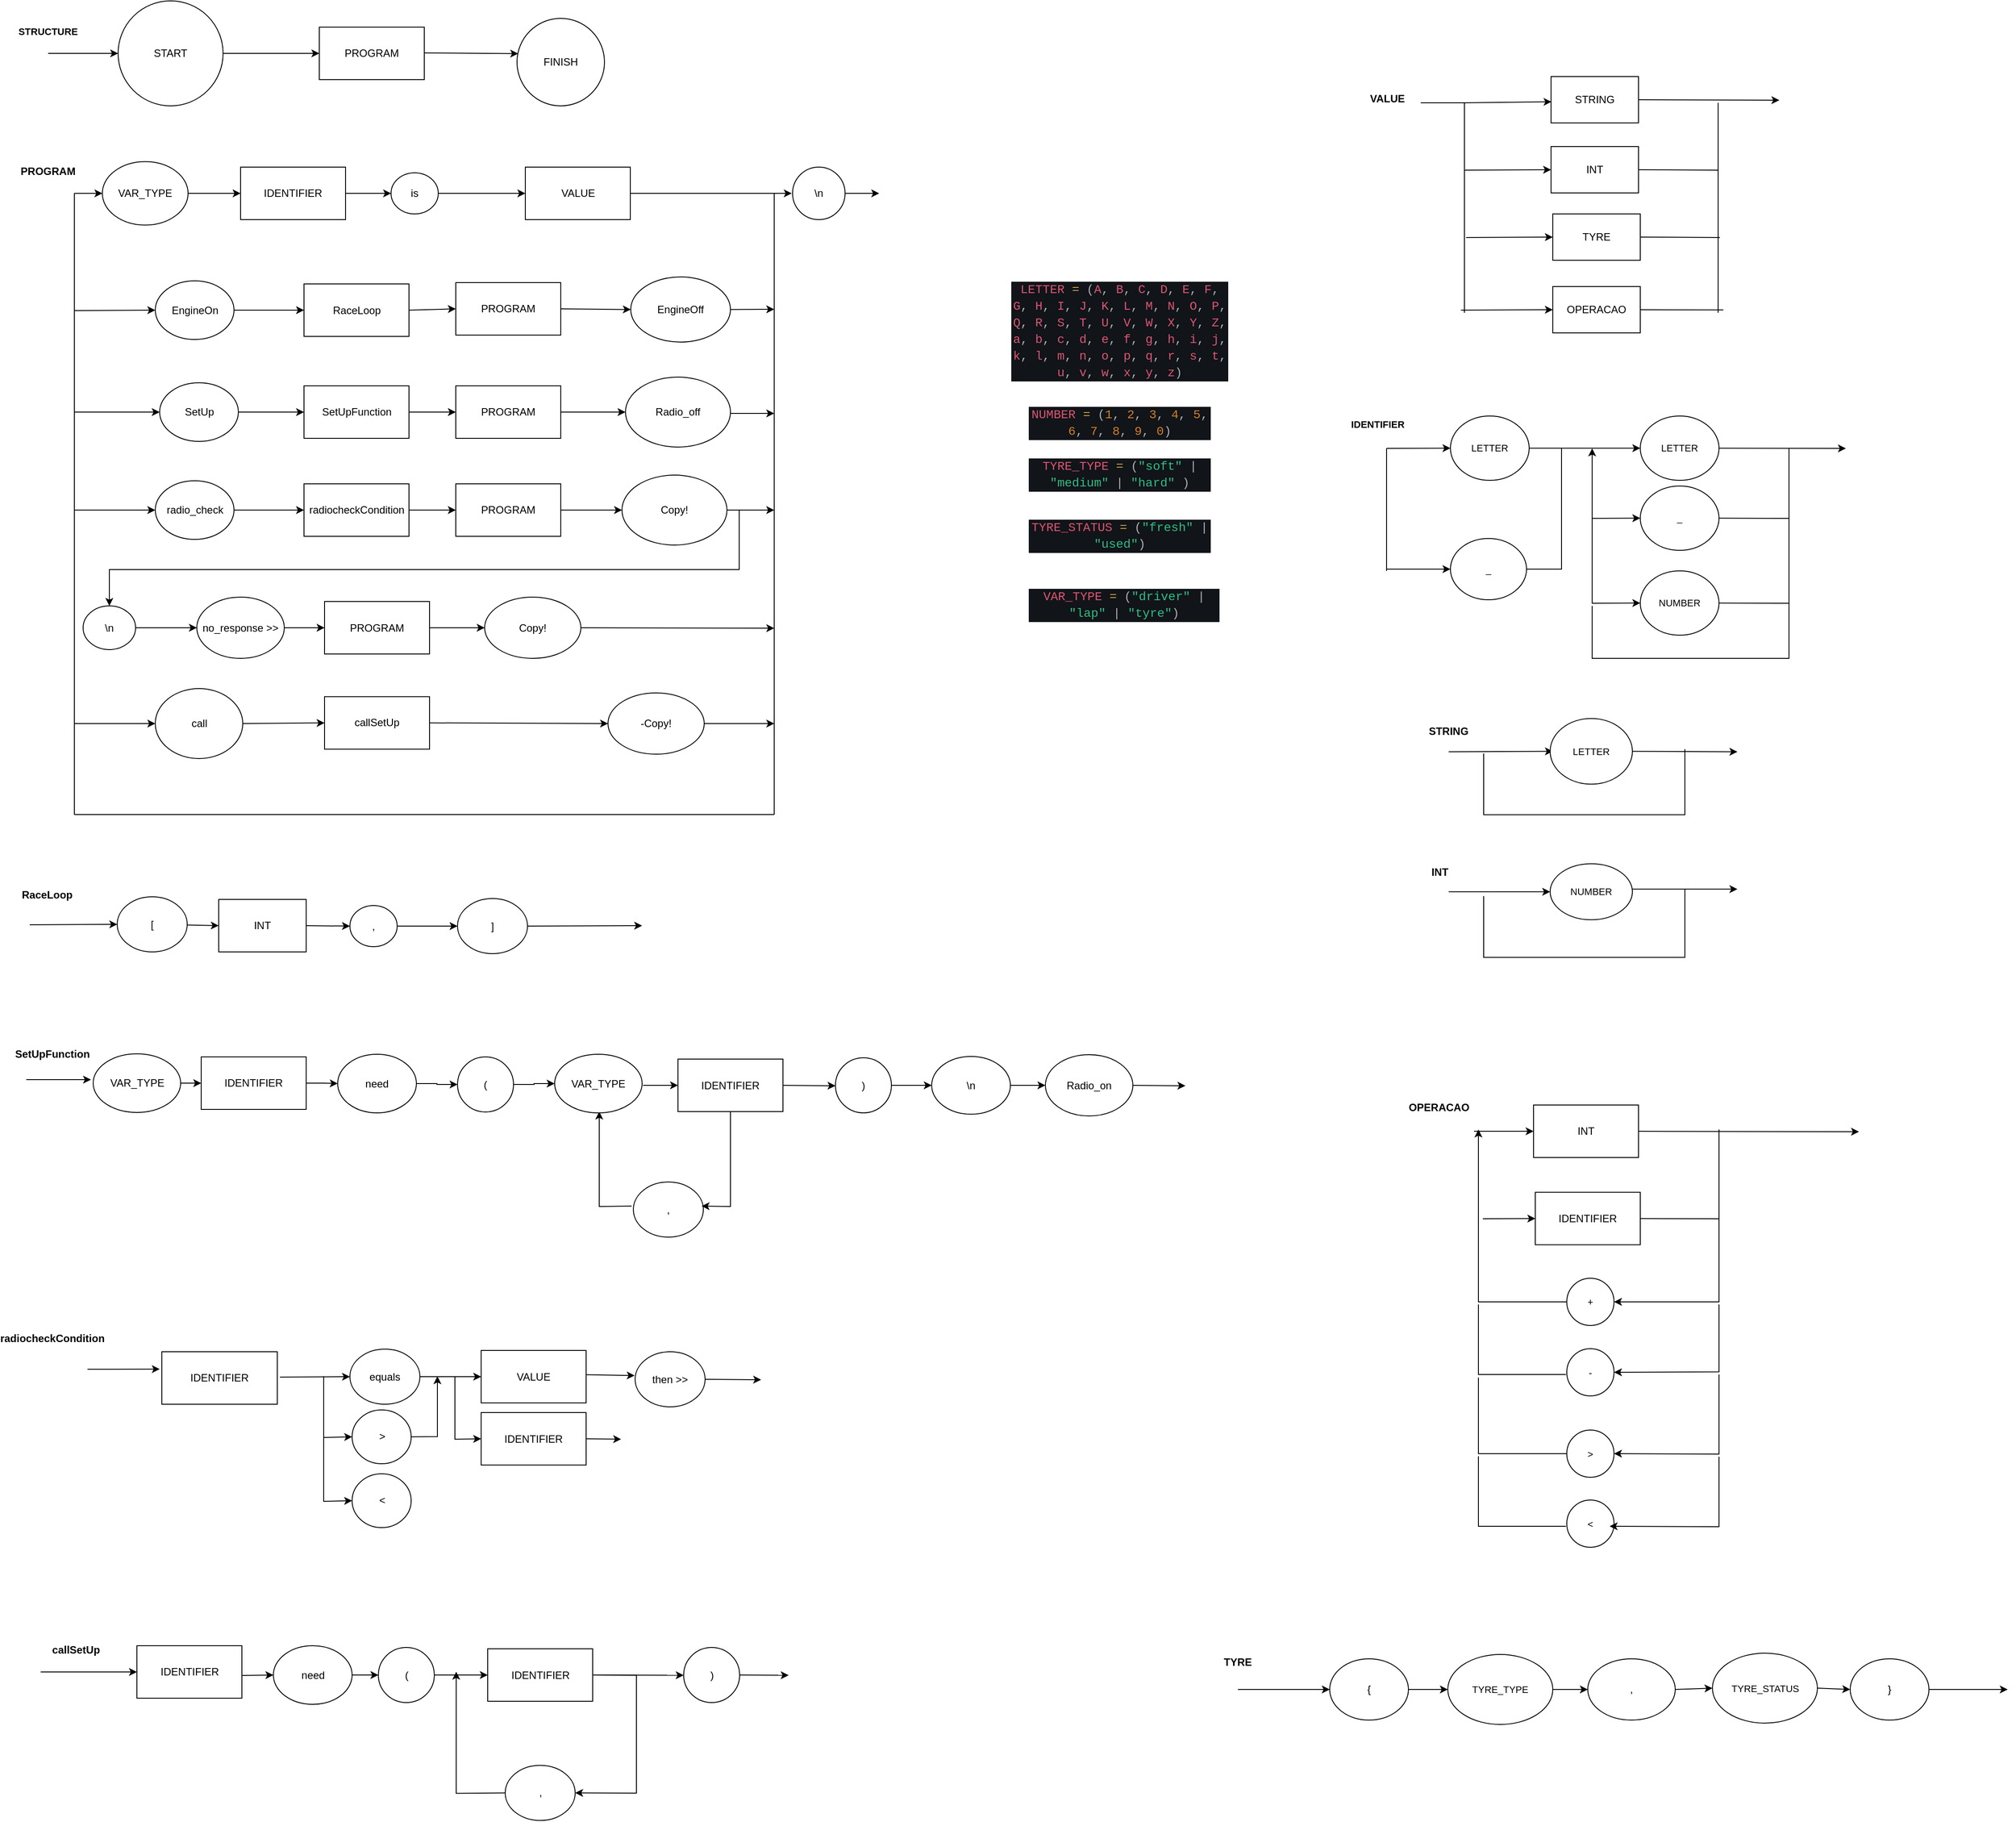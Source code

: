 <mxfile version="21.3.2" type="device">
  <diagram id="nJPXixU6zRH9wzaMpiaA" name="Página-1">
    <mxGraphModel dx="6152" dy="2620" grid="1" gridSize="10" guides="1" tooltips="1" connect="1" arrows="1" fold="1" page="1" pageScale="1" pageWidth="291" pageHeight="413" math="0" shadow="0">
      <root>
        <mxCell id="0" />
        <mxCell id="1" parent="0" />
        <mxCell id="-s76jAeznodHaaLhFz4p-1" value="START" style="ellipse;whiteSpace=wrap;html=1;aspect=fixed;" parent="1" vertex="1">
          <mxGeometry x="-380" y="50" width="120" height="120" as="geometry" />
        </mxCell>
        <mxCell id="-s76jAeznodHaaLhFz4p-2" value="FINISH" style="ellipse;whiteSpace=wrap;html=1;aspect=fixed;" parent="1" vertex="1">
          <mxGeometry x="76" y="70" width="100" height="100" as="geometry" />
        </mxCell>
        <mxCell id="-s76jAeznodHaaLhFz4p-3" value="PROGRAM" style="rounded=0;whiteSpace=wrap;html=1;" parent="1" vertex="1">
          <mxGeometry x="-150" y="80" width="120" height="60" as="geometry" />
        </mxCell>
        <mxCell id="-s76jAeznodHaaLhFz4p-4" value="" style="endArrow=classic;html=1;rounded=0;exitX=1;exitY=0.5;exitDx=0;exitDy=0;entryX=0;entryY=0.5;entryDx=0;entryDy=0;" parent="1" source="-s76jAeznodHaaLhFz4p-1" target="-s76jAeznodHaaLhFz4p-3" edge="1">
          <mxGeometry width="50" height="50" relative="1" as="geometry">
            <mxPoint x="50" y="190" as="sourcePoint" />
            <mxPoint x="100" y="140" as="targetPoint" />
          </mxGeometry>
        </mxCell>
        <mxCell id="-s76jAeznodHaaLhFz4p-5" value="" style="endArrow=classic;html=1;rounded=0;exitX=1;exitY=0.5;exitDx=0;exitDy=0;entryX=0.013;entryY=0.403;entryDx=0;entryDy=0;entryPerimeter=0;" parent="1" target="-s76jAeznodHaaLhFz4p-2" edge="1">
          <mxGeometry width="50" height="50" relative="1" as="geometry">
            <mxPoint x="-30" y="109.5" as="sourcePoint" />
            <mxPoint x="80" y="109.5" as="targetPoint" />
          </mxGeometry>
        </mxCell>
        <mxCell id="-s76jAeznodHaaLhFz4p-8" value="" style="endArrow=classic;html=1;rounded=0;" parent="1" target="b4CzyY3gaDAT03zvZMXL-57" edge="1">
          <mxGeometry width="50" height="50" relative="1" as="geometry">
            <mxPoint x="-430" y="270" as="sourcePoint" />
            <mxPoint x="-400" y="270" as="targetPoint" />
          </mxGeometry>
        </mxCell>
        <mxCell id="-s76jAeznodHaaLhFz4p-9" value="&lt;b&gt;PROGRAM&lt;/b&gt;" style="text;html=1;strokeColor=none;fillColor=none;align=center;verticalAlign=middle;whiteSpace=wrap;rounded=0;" parent="1" vertex="1">
          <mxGeometry x="-490" y="230" width="60" height="30" as="geometry" />
        </mxCell>
        <mxCell id="-s76jAeznodHaaLhFz4p-13" value="[" style="ellipse;whiteSpace=wrap;html=1;" parent="1" vertex="1">
          <mxGeometry x="-381" y="1074" width="80" height="63" as="geometry" />
        </mxCell>
        <mxCell id="-s76jAeznodHaaLhFz4p-15" value="INT" style="rounded=0;whiteSpace=wrap;html=1;" parent="1" vertex="1">
          <mxGeometry x="-265" y="1077" width="100" height="60" as="geometry" />
        </mxCell>
        <mxCell id="-s76jAeznodHaaLhFz4p-16" value="]" style="ellipse;whiteSpace=wrap;html=1;" parent="1" vertex="1">
          <mxGeometry x="8" y="1076" width="80" height="63" as="geometry" />
        </mxCell>
        <mxCell id="-s76jAeznodHaaLhFz4p-19" value="SetUp" style="ellipse;whiteSpace=wrap;html=1;" parent="1" vertex="1">
          <mxGeometry x="-332.5" y="486.5" width="90" height="67" as="geometry" />
        </mxCell>
        <mxCell id="8ygw2xqHuKe9CShxlt0k-13" value="" style="edgeStyle=orthogonalEdgeStyle;rounded=0;orthogonalLoop=1;jettySize=auto;html=1;" edge="1" parent="1" source="-s76jAeznodHaaLhFz4p-20" target="-s76jAeznodHaaLhFz4p-21">
          <mxGeometry relative="1" as="geometry" />
        </mxCell>
        <mxCell id="-s76jAeznodHaaLhFz4p-20" value="IDENTIFIER" style="rounded=0;whiteSpace=wrap;html=1;" parent="1" vertex="1">
          <mxGeometry x="-285" y="1257" width="120" height="60" as="geometry" />
        </mxCell>
        <mxCell id="8ygw2xqHuKe9CShxlt0k-14" value="" style="edgeStyle=orthogonalEdgeStyle;rounded=0;orthogonalLoop=1;jettySize=auto;html=1;" edge="1" parent="1" source="-s76jAeznodHaaLhFz4p-21" target="8ygw2xqHuKe9CShxlt0k-8">
          <mxGeometry relative="1" as="geometry" />
        </mxCell>
        <mxCell id="-s76jAeznodHaaLhFz4p-21" value="need" style="ellipse;whiteSpace=wrap;html=1;" parent="1" vertex="1">
          <mxGeometry x="-129" y="1254" width="90" height="67" as="geometry" />
        </mxCell>
        <mxCell id="-s76jAeznodHaaLhFz4p-23" value="IDENTIFIER" style="rounded=0;whiteSpace=wrap;html=1;" parent="1" vertex="1">
          <mxGeometry x="260" y="1259.5" width="120" height="60" as="geometry" />
        </mxCell>
        <mxCell id="-s76jAeznodHaaLhFz4p-24" value="," style="ellipse;whiteSpace=wrap;html=1;" parent="1" vertex="1">
          <mxGeometry x="209" y="1400" width="80" height="63" as="geometry" />
        </mxCell>
        <mxCell id="-s76jAeznodHaaLhFz4p-28" value="" style="endArrow=classic;html=1;rounded=0;exitX=1;exitY=0.5;exitDx=0;exitDy=0;entryX=0;entryY=0.5;entryDx=0;entryDy=0;" parent="1" target="-s76jAeznodHaaLhFz4p-23" edge="1">
          <mxGeometry width="50" height="50" relative="1" as="geometry">
            <mxPoint x="220" y="1289.5" as="sourcePoint" />
            <mxPoint x="270" y="1346" as="targetPoint" />
          </mxGeometry>
        </mxCell>
        <mxCell id="-s76jAeznodHaaLhFz4p-29" value="" style="endArrow=classic;html=1;rounded=0;exitX=0.5;exitY=1;exitDx=0;exitDy=0;entryX=1;entryY=0.5;entryDx=0;entryDy=0;" parent="1" source="-s76jAeznodHaaLhFz4p-23" edge="1">
          <mxGeometry width="50" height="50" relative="1" as="geometry">
            <mxPoint x="410" y="1386" as="sourcePoint" />
            <mxPoint x="287" y="1427.5" as="targetPoint" />
            <Array as="points">
              <mxPoint x="320" y="1428" />
            </Array>
          </mxGeometry>
        </mxCell>
        <mxCell id="-s76jAeznodHaaLhFz4p-30" value="" style="endArrow=classic;html=1;rounded=0;exitX=0;exitY=0.5;exitDx=0;exitDy=0;entryX=0.5;entryY=1;entryDx=0;entryDy=0;" parent="1" edge="1">
          <mxGeometry width="50" height="50" relative="1" as="geometry">
            <mxPoint x="207" y="1427.5" as="sourcePoint" />
            <mxPoint x="170" y="1319.5" as="targetPoint" />
            <Array as="points">
              <mxPoint x="170" y="1428" />
            </Array>
          </mxGeometry>
        </mxCell>
        <mxCell id="-s76jAeznodHaaLhFz4p-31" value="radio_check" style="ellipse;whiteSpace=wrap;html=1;" parent="1" vertex="1">
          <mxGeometry x="-337.5" y="598.5" width="90" height="67" as="geometry" />
        </mxCell>
        <mxCell id="-s76jAeznodHaaLhFz4p-33" value="equals" style="ellipse;whiteSpace=wrap;html=1;" parent="1" vertex="1">
          <mxGeometry x="-115" y="1591" width="80" height="63" as="geometry" />
        </mxCell>
        <mxCell id="-s76jAeznodHaaLhFz4p-34" value="STRING" style="rounded=0;whiteSpace=wrap;html=1;" parent="1" vertex="1">
          <mxGeometry x="1258" y="136.5" width="100" height="53" as="geometry" />
        </mxCell>
        <mxCell id="-s76jAeznodHaaLhFz4p-35" value="INT" style="rounded=0;whiteSpace=wrap;html=1;" parent="1" vertex="1">
          <mxGeometry x="1258" y="216.5" width="100" height="53" as="geometry" />
        </mxCell>
        <mxCell id="-s76jAeznodHaaLhFz4p-38" value="TYRE" style="rounded=0;whiteSpace=wrap;html=1;" parent="1" vertex="1">
          <mxGeometry x="1260" y="293.5" width="100" height="53" as="geometry" />
        </mxCell>
        <mxCell id="-s76jAeznodHaaLhFz4p-40" value="VALUE" style="rounded=0;whiteSpace=wrap;html=1;" parent="1" vertex="1">
          <mxGeometry x="35" y="1592.5" width="120" height="60" as="geometry" />
        </mxCell>
        <mxCell id="-s76jAeznodHaaLhFz4p-41" value="then &amp;gt;&amp;gt;" style="ellipse;whiteSpace=wrap;html=1;" parent="1" vertex="1">
          <mxGeometry x="211" y="1594" width="80" height="63" as="geometry" />
        </mxCell>
        <mxCell id="-s76jAeznodHaaLhFz4p-42" value="" style="endArrow=classic;html=1;rounded=0;entryX=0;entryY=0.5;entryDx=0;entryDy=0;" parent="1" target="-s76jAeznodHaaLhFz4p-13" edge="1">
          <mxGeometry width="50" height="50" relative="1" as="geometry">
            <mxPoint x="-481" y="1106" as="sourcePoint" />
            <mxPoint x="-461" y="1087" as="targetPoint" />
          </mxGeometry>
        </mxCell>
        <mxCell id="-s76jAeznodHaaLhFz4p-43" value="&lt;b&gt;RaceLoop&lt;/b&gt;" style="text;html=1;strokeColor=none;fillColor=none;align=center;verticalAlign=middle;whiteSpace=wrap;rounded=0;" parent="1" vertex="1">
          <mxGeometry x="-491" y="1057" width="60" height="30" as="geometry" />
        </mxCell>
        <mxCell id="-s76jAeznodHaaLhFz4p-45" value="" style="endArrow=classic;html=1;rounded=0;" parent="1" edge="1">
          <mxGeometry width="50" height="50" relative="1" as="geometry">
            <mxPoint x="-485" y="1283" as="sourcePoint" />
            <mxPoint x="-411" y="1283" as="targetPoint" />
          </mxGeometry>
        </mxCell>
        <mxCell id="-s76jAeznodHaaLhFz4p-46" value="&lt;b&gt;SetUpFunction&lt;/b&gt;" style="text;html=1;strokeColor=none;fillColor=none;align=center;verticalAlign=middle;whiteSpace=wrap;rounded=0;" parent="1" vertex="1">
          <mxGeometry x="-485" y="1239" width="60" height="30" as="geometry" />
        </mxCell>
        <mxCell id="-s76jAeznodHaaLhFz4p-48" value="&lt;b&gt;radiocheckCondition&lt;/b&gt;" style="text;html=1;strokeColor=none;fillColor=none;align=center;verticalAlign=middle;whiteSpace=wrap;rounded=0;" parent="1" vertex="1">
          <mxGeometry x="-485" y="1564" width="60" height="30" as="geometry" />
        </mxCell>
        <mxCell id="-s76jAeznodHaaLhFz4p-50" value="EngineOn" style="ellipse;whiteSpace=wrap;html=1;" parent="1" vertex="1">
          <mxGeometry x="-337.5" y="370" width="90" height="67" as="geometry" />
        </mxCell>
        <mxCell id="-s76jAeznodHaaLhFz4p-51" value="call" style="ellipse;whiteSpace=wrap;html=1;" parent="1" vertex="1">
          <mxGeometry x="-337.5" y="836" width="100" height="80" as="geometry" />
        </mxCell>
        <mxCell id="-s76jAeznodHaaLhFz4p-52" value="IDENTIFIER" style="rounded=0;whiteSpace=wrap;html=1;" parent="1" vertex="1">
          <mxGeometry x="-358.5" y="1930" width="120" height="60" as="geometry" />
        </mxCell>
        <mxCell id="8ygw2xqHuKe9CShxlt0k-20" value="" style="edgeStyle=orthogonalEdgeStyle;rounded=0;orthogonalLoop=1;jettySize=auto;html=1;" edge="1" parent="1" source="-s76jAeznodHaaLhFz4p-53" target="8ygw2xqHuKe9CShxlt0k-19">
          <mxGeometry relative="1" as="geometry" />
        </mxCell>
        <mxCell id="-s76jAeznodHaaLhFz4p-53" value="need" style="ellipse;whiteSpace=wrap;html=1;" parent="1" vertex="1">
          <mxGeometry x="-202.5" y="1930" width="90" height="67" as="geometry" />
        </mxCell>
        <mxCell id="-s76jAeznodHaaLhFz4p-55" value="IDENTIFIER" style="rounded=0;whiteSpace=wrap;html=1;" parent="1" vertex="1">
          <mxGeometry x="42.5" y="1933.5" width="120" height="60" as="geometry" />
        </mxCell>
        <mxCell id="-s76jAeznodHaaLhFz4p-56" value="," style="ellipse;whiteSpace=wrap;html=1;" parent="1" vertex="1">
          <mxGeometry x="62.5" y="2066.75" width="80" height="63" as="geometry" />
        </mxCell>
        <mxCell id="-s76jAeznodHaaLhFz4p-59" value="" style="endArrow=classic;html=1;rounded=0;exitX=1;exitY=0.5;exitDx=0;exitDy=0;entryX=1;entryY=0.5;entryDx=0;entryDy=0;" parent="1" source="-s76jAeznodHaaLhFz4p-55" target="-s76jAeznodHaaLhFz4p-56" edge="1">
          <mxGeometry width="50" height="50" relative="1" as="geometry">
            <mxPoint x="302.5" y="2056.5" as="sourcePoint" />
            <mxPoint x="212.5" y="2106.5" as="targetPoint" />
            <Array as="points">
              <mxPoint x="212.5" y="1963.75" />
              <mxPoint x="212.5" y="2098.5" />
            </Array>
          </mxGeometry>
        </mxCell>
        <mxCell id="-s76jAeznodHaaLhFz4p-60" value="" style="endArrow=classic;html=1;rounded=0;exitX=0;exitY=0.5;exitDx=0;exitDy=0;" parent="1" source="-s76jAeznodHaaLhFz4p-56" edge="1">
          <mxGeometry width="50" height="50" relative="1" as="geometry">
            <mxPoint x="-7.5" y="2086.5" as="sourcePoint" />
            <mxPoint x="6.5" y="1959.75" as="targetPoint" />
            <Array as="points">
              <mxPoint x="6.5" y="2098.75" />
            </Array>
          </mxGeometry>
        </mxCell>
        <mxCell id="-s76jAeznodHaaLhFz4p-61" value="" style="endArrow=classic;html=1;rounded=0;entryX=0;entryY=0.5;entryDx=0;entryDy=0;" parent="1" target="-s76jAeznodHaaLhFz4p-52" edge="1">
          <mxGeometry width="50" height="50" relative="1" as="geometry">
            <mxPoint x="-468.5" y="1960" as="sourcePoint" />
            <mxPoint x="-468.5" y="1960" as="targetPoint" />
          </mxGeometry>
        </mxCell>
        <mxCell id="-s76jAeznodHaaLhFz4p-62" value="&lt;b&gt;callSetUp&lt;/b&gt;" style="text;html=1;strokeColor=none;fillColor=none;align=center;verticalAlign=middle;whiteSpace=wrap;rounded=0;" parent="1" vertex="1">
          <mxGeometry x="-458.5" y="1920" width="60" height="30" as="geometry" />
        </mxCell>
        <mxCell id="-s76jAeznodHaaLhFz4p-63" value="" style="endArrow=classic;html=1;rounded=0;exitX=1;exitY=0.5;exitDx=0;exitDy=0;entryX=0;entryY=0.5;entryDx=0;entryDy=0;" parent="1" source="-s76jAeznodHaaLhFz4p-50" target="-s76jAeznodHaaLhFz4p-66" edge="1">
          <mxGeometry width="50" height="50" relative="1" as="geometry">
            <mxPoint x="-177.5" y="440" as="sourcePoint" />
            <mxPoint x="-177.5" y="400" as="targetPoint" />
          </mxGeometry>
        </mxCell>
        <mxCell id="-s76jAeznodHaaLhFz4p-64" value="IDENTIFIER" style="rounded=0;whiteSpace=wrap;html=1;" parent="1" vertex="1">
          <mxGeometry x="-240" y="240" width="120" height="60" as="geometry" />
        </mxCell>
        <mxCell id="-s76jAeznodHaaLhFz4p-65" value="VALUE" style="rounded=0;whiteSpace=wrap;html=1;" parent="1" vertex="1">
          <mxGeometry x="85.5" y="240" width="120" height="60" as="geometry" />
        </mxCell>
        <mxCell id="-s76jAeznodHaaLhFz4p-66" value="RaceLoop" style="rounded=0;whiteSpace=wrap;html=1;" parent="1" vertex="1">
          <mxGeometry x="-167.5" y="373.5" width="120" height="60" as="geometry" />
        </mxCell>
        <mxCell id="-s76jAeznodHaaLhFz4p-67" value="SetUpFunction" style="rounded=0;whiteSpace=wrap;html=1;" parent="1" vertex="1">
          <mxGeometry x="-167.5" y="490" width="120" height="60" as="geometry" />
        </mxCell>
        <mxCell id="-s76jAeznodHaaLhFz4p-68" value="radiocheckCondition" style="rounded=0;whiteSpace=wrap;html=1;" parent="1" vertex="1">
          <mxGeometry x="-167.5" y="602" width="120" height="60" as="geometry" />
        </mxCell>
        <mxCell id="-s76jAeznodHaaLhFz4p-69" value="callSetUp" style="rounded=0;whiteSpace=wrap;html=1;" parent="1" vertex="1">
          <mxGeometry x="-144" y="845.25" width="120" height="60" as="geometry" />
        </mxCell>
        <mxCell id="-s76jAeznodHaaLhFz4p-70" value="" style="endArrow=classic;html=1;rounded=0;exitX=1;exitY=0.5;exitDx=0;exitDy=0;entryX=0;entryY=0.5;entryDx=0;entryDy=0;" parent="1" source="-s76jAeznodHaaLhFz4p-19" target="-s76jAeznodHaaLhFz4p-67" edge="1">
          <mxGeometry width="50" height="50" relative="1" as="geometry">
            <mxPoint x="132.5" y="593" as="sourcePoint" />
            <mxPoint x="-177.5" y="523" as="targetPoint" />
          </mxGeometry>
        </mxCell>
        <mxCell id="-s76jAeznodHaaLhFz4p-71" value="" style="endArrow=classic;html=1;rounded=0;exitX=1;exitY=0.5;exitDx=0;exitDy=0;entryX=0;entryY=0.5;entryDx=0;entryDy=0;" parent="1" source="-s76jAeznodHaaLhFz4p-31" target="-s76jAeznodHaaLhFz4p-68" edge="1">
          <mxGeometry width="50" height="50" relative="1" as="geometry">
            <mxPoint x="-227.5" y="672.5" as="sourcePoint" />
            <mxPoint x="-177.5" y="622.5" as="targetPoint" />
          </mxGeometry>
        </mxCell>
        <mxCell id="-s76jAeznodHaaLhFz4p-72" value="" style="endArrow=classic;html=1;rounded=0;exitX=1;exitY=0.5;exitDx=0;exitDy=0;entryX=0;entryY=0.5;entryDx=0;entryDy=0;" parent="1" source="-s76jAeznodHaaLhFz4p-51" target="-s76jAeznodHaaLhFz4p-69" edge="1">
          <mxGeometry width="50" height="50" relative="1" as="geometry">
            <mxPoint x="-232.5" y="1060" as="sourcePoint" />
            <mxPoint x="-182.5" y="1010" as="targetPoint" />
          </mxGeometry>
        </mxCell>
        <mxCell id="-s76jAeznodHaaLhFz4p-73" value="\n" style="ellipse;whiteSpace=wrap;html=1;aspect=fixed;" parent="1" vertex="1">
          <mxGeometry x="391" y="240" width="60" height="60" as="geometry" />
        </mxCell>
        <mxCell id="-s76jAeznodHaaLhFz4p-78" value="" style="endArrow=classic;html=1;rounded=0;entryX=0;entryY=0.5;entryDx=0;entryDy=0;" parent="1" target="-s76jAeznodHaaLhFz4p-50" edge="1">
          <mxGeometry width="50" height="50" relative="1" as="geometry">
            <mxPoint x="-430" y="404" as="sourcePoint" />
            <mxPoint x="-350" y="451.5" as="targetPoint" />
          </mxGeometry>
        </mxCell>
        <mxCell id="-s76jAeznodHaaLhFz4p-80" value="PROGRAM" style="rounded=0;whiteSpace=wrap;html=1;" parent="1" vertex="1">
          <mxGeometry x="6" y="372" width="120" height="60" as="geometry" />
        </mxCell>
        <mxCell id="-s76jAeznodHaaLhFz4p-81" value="EngineOff" style="ellipse;whiteSpace=wrap;html=1;" parent="1" vertex="1">
          <mxGeometry x="206" y="365.5" width="114" height="74.5" as="geometry" />
        </mxCell>
        <mxCell id="-s76jAeznodHaaLhFz4p-82" value="" style="endArrow=classic;html=1;rounded=0;exitX=1;exitY=0.5;exitDx=0;exitDy=0;entryX=0;entryY=0.5;entryDx=0;entryDy=0;" parent="1" source="-s76jAeznodHaaLhFz4p-80" target="-s76jAeznodHaaLhFz4p-81" edge="1">
          <mxGeometry width="50" height="50" relative="1" as="geometry">
            <mxPoint x="170" y="520" as="sourcePoint" />
            <mxPoint x="220" y="470" as="targetPoint" />
          </mxGeometry>
        </mxCell>
        <mxCell id="-s76jAeznodHaaLhFz4p-83" value="" style="endArrow=classic;html=1;rounded=0;entryX=0;entryY=0.5;entryDx=0;entryDy=0;" parent="1" target="-s76jAeznodHaaLhFz4p-19" edge="1">
          <mxGeometry width="50" height="50" relative="1" as="geometry">
            <mxPoint x="-430" y="520" as="sourcePoint" />
            <mxPoint x="-350" y="511.5" as="targetPoint" />
          </mxGeometry>
        </mxCell>
        <mxCell id="-s76jAeznodHaaLhFz4p-84" value="PROGRAM" style="rounded=0;whiteSpace=wrap;html=1;" parent="1" vertex="1">
          <mxGeometry x="6" y="490" width="120" height="60" as="geometry" />
        </mxCell>
        <mxCell id="-s76jAeznodHaaLhFz4p-85" value="\n" style="ellipse;whiteSpace=wrap;html=1;" parent="1" vertex="1">
          <mxGeometry x="550" y="1256.5" width="90" height="66" as="geometry" />
        </mxCell>
        <mxCell id="-s76jAeznodHaaLhFz4p-86" value="Radio_on" style="ellipse;whiteSpace=wrap;html=1;" parent="1" vertex="1">
          <mxGeometry x="680" y="1254.5" width="100" height="70" as="geometry" />
        </mxCell>
        <mxCell id="-s76jAeznodHaaLhFz4p-87" value="" style="endArrow=classic;html=1;rounded=0;exitX=1;exitY=0.5;exitDx=0;exitDy=0;" parent="1" source="-s76jAeznodHaaLhFz4p-23" edge="1">
          <mxGeometry width="50" height="50" relative="1" as="geometry">
            <mxPoint x="542" y="1436" as="sourcePoint" />
            <mxPoint x="440" y="1290" as="targetPoint" />
          </mxGeometry>
        </mxCell>
        <mxCell id="-s76jAeznodHaaLhFz4p-88" value="" style="endArrow=classic;html=1;rounded=0;exitX=1;exitY=0.5;exitDx=0;exitDy=0;entryX=0;entryY=0.5;entryDx=0;entryDy=0;" parent="1" source="-s76jAeznodHaaLhFz4p-85" target="-s76jAeznodHaaLhFz4p-86" edge="1">
          <mxGeometry width="50" height="50" relative="1" as="geometry">
            <mxPoint x="724" y="1386.5" as="sourcePoint" />
            <mxPoint x="774" y="1336.5" as="targetPoint" />
          </mxGeometry>
        </mxCell>
        <mxCell id="-s76jAeznodHaaLhFz4p-89" value="" style="endArrow=classic;html=1;rounded=0;exitX=1;exitY=0.5;exitDx=0;exitDy=0;" parent="1" source="-s76jAeznodHaaLhFz4p-86" edge="1">
          <mxGeometry width="50" height="50" relative="1" as="geometry">
            <mxPoint x="944" y="1316.5" as="sourcePoint" />
            <mxPoint x="840" y="1290" as="targetPoint" />
          </mxGeometry>
        </mxCell>
        <mxCell id="-s76jAeznodHaaLhFz4p-90" value="" style="endArrow=classic;html=1;rounded=0;exitX=1;exitY=0.5;exitDx=0;exitDy=0;entryX=0;entryY=0.5;entryDx=0;entryDy=0;" parent="1" source="-s76jAeznodHaaLhFz4p-84" target="-s76jAeznodHaaLhFz4p-91" edge="1">
          <mxGeometry width="50" height="50" relative="1" as="geometry">
            <mxPoint x="270" y="533" as="sourcePoint" />
            <mxPoint x="210" y="520" as="targetPoint" />
          </mxGeometry>
        </mxCell>
        <mxCell id="-s76jAeznodHaaLhFz4p-91" value="Radio_off" style="ellipse;whiteSpace=wrap;html=1;" parent="1" vertex="1">
          <mxGeometry x="200" y="480" width="120" height="80" as="geometry" />
        </mxCell>
        <mxCell id="-s76jAeznodHaaLhFz4p-93" value="" style="endArrow=classic;html=1;rounded=0;exitX=1;exitY=0.5;exitDx=0;exitDy=0;entryX=0;entryY=0.5;entryDx=0;entryDy=0;" parent="1" source="-s76jAeznodHaaLhFz4p-67" target="-s76jAeznodHaaLhFz4p-84" edge="1">
          <mxGeometry width="50" height="50" relative="1" as="geometry">
            <mxPoint x="50" y="643" as="sourcePoint" />
            <mxPoint x="100" y="593" as="targetPoint" />
          </mxGeometry>
        </mxCell>
        <mxCell id="-s76jAeznodHaaLhFz4p-94" value="PROGRAM" style="rounded=0;whiteSpace=wrap;html=1;" parent="1" vertex="1">
          <mxGeometry x="-144" y="736.5" width="120" height="60" as="geometry" />
        </mxCell>
        <mxCell id="-s76jAeznodHaaLhFz4p-95" value="Copy!" style="ellipse;whiteSpace=wrap;html=1;" parent="1" vertex="1">
          <mxGeometry x="196" y="592" width="120" height="80" as="geometry" />
        </mxCell>
        <mxCell id="-s76jAeznodHaaLhFz4p-97" value="" style="endArrow=classic;html=1;rounded=0;entryX=-0.018;entryY=0.331;entryDx=0;entryDy=0;entryPerimeter=0;" parent="1" target="b4CzyY3gaDAT03zvZMXL-89" edge="1">
          <mxGeometry width="50" height="50" relative="1" as="geometry">
            <mxPoint x="-415" y="1614" as="sourcePoint" />
            <mxPoint x="-255" y="1614" as="targetPoint" />
            <Array as="points">
              <mxPoint x="-415" y="1614" />
            </Array>
          </mxGeometry>
        </mxCell>
        <mxCell id="-s76jAeznodHaaLhFz4p-98" value="" style="endArrow=classic;html=1;rounded=0;exitX=0.998;exitY=0.463;exitDx=0;exitDy=0;entryX=-0.006;entryY=0.432;entryDx=0;entryDy=0;entryPerimeter=0;exitPerimeter=0;" parent="1" source="-s76jAeznodHaaLhFz4p-40" target="-s76jAeznodHaaLhFz4p-41" edge="1">
          <mxGeometry width="50" height="50" relative="1" as="geometry">
            <mxPoint x="175" y="1894" as="sourcePoint" />
            <mxPoint x="155" y="1702" as="targetPoint" />
          </mxGeometry>
        </mxCell>
        <mxCell id="-s76jAeznodHaaLhFz4p-101" value="no_response &amp;gt;&amp;gt;" style="ellipse;whiteSpace=wrap;html=1;" parent="1" vertex="1">
          <mxGeometry x="-290" y="731.5" width="100" height="70" as="geometry" />
        </mxCell>
        <mxCell id="-s76jAeznodHaaLhFz4p-102" value="PROGRAM" style="rounded=0;whiteSpace=wrap;html=1;" parent="1" vertex="1">
          <mxGeometry x="6" y="602" width="120" height="60" as="geometry" />
        </mxCell>
        <mxCell id="-s76jAeznodHaaLhFz4p-103" value="Copy!" style="ellipse;whiteSpace=wrap;html=1;" parent="1" vertex="1">
          <mxGeometry x="39" y="731.5" width="110" height="70" as="geometry" />
        </mxCell>
        <mxCell id="-s76jAeznodHaaLhFz4p-104" value="" style="endArrow=classic;html=1;rounded=0;exitX=1;exitY=0.5;exitDx=0;exitDy=0;entryX=0;entryY=0.5;entryDx=0;entryDy=0;" parent="1" source="-s76jAeznodHaaLhFz4p-68" target="-s76jAeznodHaaLhFz4p-102" edge="1">
          <mxGeometry width="50" height="50" relative="1" as="geometry">
            <mxPoint x="10" y="722.5" as="sourcePoint" />
            <mxPoint x="60" y="672.5" as="targetPoint" />
          </mxGeometry>
        </mxCell>
        <mxCell id="-s76jAeznodHaaLhFz4p-105" value="" style="endArrow=classic;html=1;rounded=0;exitX=1;exitY=0.5;exitDx=0;exitDy=0;entryX=0;entryY=0.5;entryDx=0;entryDy=0;" parent="1" source="-s76jAeznodHaaLhFz4p-102" target="-s76jAeznodHaaLhFz4p-95" edge="1">
          <mxGeometry width="50" height="50" relative="1" as="geometry">
            <mxPoint x="210" y="772.5" as="sourcePoint" />
            <mxPoint x="260" y="722.5" as="targetPoint" />
          </mxGeometry>
        </mxCell>
        <mxCell id="-s76jAeznodHaaLhFz4p-108" value="" style="endArrow=classic;html=1;rounded=0;exitX=1;exitY=0.5;exitDx=0;exitDy=0;entryX=0;entryY=0.5;entryDx=0;entryDy=0;" parent="1" source="-s76jAeznodHaaLhFz4p-66" target="-s76jAeznodHaaLhFz4p-80" edge="1">
          <mxGeometry width="50" height="50" relative="1" as="geometry">
            <mxPoint x="440" y="430" as="sourcePoint" />
            <mxPoint x="490" y="380" as="targetPoint" />
          </mxGeometry>
        </mxCell>
        <mxCell id="-s76jAeznodHaaLhFz4p-110" value="" style="endArrow=classic;html=1;rounded=0;entryX=0.5;entryY=0;entryDx=0;entryDy=0;" parent="1" target="8ygw2xqHuKe9CShxlt0k-1" edge="1">
          <mxGeometry width="50" height="50" relative="1" as="geometry">
            <mxPoint x="330" y="632" as="sourcePoint" />
            <mxPoint x="-390" y="810" as="targetPoint" />
            <Array as="points">
              <mxPoint x="330" y="700" />
              <mxPoint x="256" y="700" />
              <mxPoint x="-390" y="700" />
            </Array>
          </mxGeometry>
        </mxCell>
        <mxCell id="-s76jAeznodHaaLhFz4p-111" value="" style="endArrow=classic;html=1;rounded=0;exitX=1;exitY=0.5;exitDx=0;exitDy=0;entryX=0;entryY=0.5;entryDx=0;entryDy=0;" parent="1" source="-s76jAeznodHaaLhFz4p-101" target="-s76jAeznodHaaLhFz4p-94" edge="1">
          <mxGeometry width="50" height="50" relative="1" as="geometry">
            <mxPoint x="-190" y="911.5" as="sourcePoint" />
            <mxPoint x="-140" y="861.5" as="targetPoint" />
          </mxGeometry>
        </mxCell>
        <mxCell id="-s76jAeznodHaaLhFz4p-112" value="" style="endArrow=classic;html=1;rounded=0;exitX=1;exitY=0.5;exitDx=0;exitDy=0;entryX=0;entryY=0.5;entryDx=0;entryDy=0;" parent="1" source="-s76jAeznodHaaLhFz4p-94" target="-s76jAeznodHaaLhFz4p-103" edge="1">
          <mxGeometry width="50" height="50" relative="1" as="geometry">
            <mxPoint x="30" y="911.5" as="sourcePoint" />
            <mxPoint x="80" y="861.5" as="targetPoint" />
          </mxGeometry>
        </mxCell>
        <mxCell id="-s76jAeznodHaaLhFz4p-114" value="-Copy!" style="ellipse;whiteSpace=wrap;html=1;" parent="1" vertex="1">
          <mxGeometry x="180" y="841" width="110" height="70" as="geometry" />
        </mxCell>
        <mxCell id="-s76jAeznodHaaLhFz4p-115" value="" style="endArrow=classic;html=1;rounded=0;exitX=1;exitY=0.5;exitDx=0;exitDy=0;entryX=0;entryY=0.5;entryDx=0;entryDy=0;" parent="1" source="-s76jAeznodHaaLhFz4p-69" target="-s76jAeznodHaaLhFz4p-114" edge="1">
          <mxGeometry width="50" height="50" relative="1" as="geometry">
            <mxPoint x="-35" y="1030" as="sourcePoint" />
            <mxPoint x="15" y="980" as="targetPoint" />
          </mxGeometry>
        </mxCell>
        <mxCell id="-s76jAeznodHaaLhFz4p-117" value="" style="endArrow=classic;html=1;rounded=0;entryX=0;entryY=0.5;entryDx=0;entryDy=0;" parent="1" target="-s76jAeznodHaaLhFz4p-51" edge="1">
          <mxGeometry width="50" height="50" relative="1" as="geometry">
            <mxPoint x="-430" y="876" as="sourcePoint" />
            <mxPoint x="-370" y="1071.5" as="targetPoint" />
          </mxGeometry>
        </mxCell>
        <mxCell id="-s76jAeznodHaaLhFz4p-118" value="" style="endArrow=classic;html=1;rounded=0;entryX=0;entryY=0.5;entryDx=0;entryDy=0;" parent="1" target="-s76jAeznodHaaLhFz4p-31" edge="1">
          <mxGeometry width="50" height="50" relative="1" as="geometry">
            <mxPoint x="-430" y="632" as="sourcePoint" />
            <mxPoint x="-330" y="741.5" as="targetPoint" />
          </mxGeometry>
        </mxCell>
        <mxCell id="-s76jAeznodHaaLhFz4p-119" value="" style="endArrow=classic;html=1;rounded=0;exitX=1;exitY=0.5;exitDx=0;exitDy=0;entryX=0;entryY=0.5;entryDx=0;entryDy=0;" parent="1" target="-s76jAeznodHaaLhFz4p-64" edge="1">
          <mxGeometry width="50" height="50" relative="1" as="geometry">
            <mxPoint x="-300" y="270" as="sourcePoint" />
            <mxPoint x="-180" y="340" as="targetPoint" />
          </mxGeometry>
        </mxCell>
        <mxCell id="-s76jAeznodHaaLhFz4p-120" style="edgeStyle=orthogonalEdgeStyle;rounded=0;orthogonalLoop=1;jettySize=auto;html=1;exitX=0.5;exitY=1;exitDx=0;exitDy=0;" parent="1" source="-s76jAeznodHaaLhFz4p-65" target="-s76jAeznodHaaLhFz4p-65" edge="1">
          <mxGeometry relative="1" as="geometry" />
        </mxCell>
        <mxCell id="-s76jAeznodHaaLhFz4p-121" value="" style="endArrow=classic;html=1;rounded=0;entryX=0;entryY=0.5;entryDx=0;entryDy=0;" parent="1" target="-s76jAeznodHaaLhFz4p-65" edge="1">
          <mxGeometry width="50" height="50" relative="1" as="geometry">
            <mxPoint x="-20" y="270" as="sourcePoint" />
            <mxPoint x="-90" y="320" as="targetPoint" />
          </mxGeometry>
        </mxCell>
        <mxCell id="-s76jAeznodHaaLhFz4p-122" value="" style="endArrow=classic;html=1;rounded=0;exitX=1;exitY=0.5;exitDx=0;exitDy=0;" parent="1" source="-s76jAeznodHaaLhFz4p-65" edge="1">
          <mxGeometry width="50" height="50" relative="1" as="geometry">
            <mxPoint x="50" y="380" as="sourcePoint" />
            <mxPoint x="390" y="270" as="targetPoint" />
          </mxGeometry>
        </mxCell>
        <mxCell id="-s76jAeznodHaaLhFz4p-123" value="" style="endArrow=classic;html=1;rounded=0;exitX=1;exitY=0.5;exitDx=0;exitDy=0;" parent="1" source="-s76jAeznodHaaLhFz4p-73" edge="1">
          <mxGeometry width="50" height="50" relative="1" as="geometry">
            <mxPoint x="370" y="350" as="sourcePoint" />
            <mxPoint x="490" y="270" as="targetPoint" />
          </mxGeometry>
        </mxCell>
        <mxCell id="-s76jAeznodHaaLhFz4p-124" value="" style="endArrow=none;html=1;rounded=0;" parent="1" edge="1">
          <mxGeometry width="50" height="50" relative="1" as="geometry">
            <mxPoint x="370" y="980" as="sourcePoint" />
            <mxPoint x="370" y="270" as="targetPoint" />
          </mxGeometry>
        </mxCell>
        <mxCell id="-s76jAeznodHaaLhFz4p-129" value="" style="endArrow=none;html=1;rounded=0;" parent="1" edge="1">
          <mxGeometry width="50" height="50" relative="1" as="geometry">
            <mxPoint x="-430" y="980" as="sourcePoint" />
            <mxPoint x="370" y="980" as="targetPoint" />
          </mxGeometry>
        </mxCell>
        <mxCell id="-s76jAeznodHaaLhFz4p-130" value="" style="endArrow=classic;html=1;rounded=0;entryX=0.005;entryY=0.544;entryDx=0;entryDy=0;entryPerimeter=0;" parent="1" target="-s76jAeznodHaaLhFz4p-34" edge="1">
          <mxGeometry width="50" height="50" relative="1" as="geometry">
            <mxPoint x="1159" y="166.5" as="sourcePoint" />
            <mxPoint x="1179" y="146.5" as="targetPoint" />
          </mxGeometry>
        </mxCell>
        <mxCell id="-s76jAeznodHaaLhFz4p-131" value="" style="endArrow=none;html=1;rounded=0;" parent="1" edge="1">
          <mxGeometry width="50" height="50" relative="1" as="geometry">
            <mxPoint x="-430" y="980" as="sourcePoint" />
            <mxPoint x="-430" y="270" as="targetPoint" />
          </mxGeometry>
        </mxCell>
        <mxCell id="-s76jAeznodHaaLhFz4p-132" value="" style="endArrow=classic;html=1;rounded=0;entryX=0;entryY=0.5;entryDx=0;entryDy=0;" parent="1" target="-s76jAeznodHaaLhFz4p-35" edge="1">
          <mxGeometry width="50" height="50" relative="1" as="geometry">
            <mxPoint x="1159" y="243.5" as="sourcePoint" />
            <mxPoint x="1179" y="226.5" as="targetPoint" />
          </mxGeometry>
        </mxCell>
        <mxCell id="-s76jAeznodHaaLhFz4p-135" value="" style="endArrow=classic;html=1;rounded=0;entryX=0;entryY=0.5;entryDx=0;entryDy=0;" parent="1" target="-s76jAeznodHaaLhFz4p-38" edge="1">
          <mxGeometry width="50" height="50" relative="1" as="geometry">
            <mxPoint x="1161" y="320.5" as="sourcePoint" />
            <mxPoint x="1161" y="273.5" as="targetPoint" />
          </mxGeometry>
        </mxCell>
        <mxCell id="-s76jAeznodHaaLhFz4p-137" value="" style="endArrow=none;html=1;rounded=0;" parent="1" edge="1">
          <mxGeometry width="50" height="50" relative="1" as="geometry">
            <mxPoint x="1159" y="406.5" as="sourcePoint" />
            <mxPoint x="1159" y="166.5" as="targetPoint" />
          </mxGeometry>
        </mxCell>
        <mxCell id="-s76jAeznodHaaLhFz4p-138" value="" style="endArrow=classic;html=1;rounded=0;exitX=1;exitY=0.5;exitDx=0;exitDy=0;" parent="1" source="-s76jAeznodHaaLhFz4p-34" edge="1">
          <mxGeometry width="50" height="50" relative="1" as="geometry">
            <mxPoint x="1499" y="206.5" as="sourcePoint" />
            <mxPoint x="1519" y="163.5" as="targetPoint" />
          </mxGeometry>
        </mxCell>
        <mxCell id="-s76jAeznodHaaLhFz4p-139" value="" style="endArrow=none;html=1;rounded=0;exitX=1;exitY=0.5;exitDx=0;exitDy=0;" parent="1" source="-s76jAeznodHaaLhFz4p-35" edge="1">
          <mxGeometry width="50" height="50" relative="1" as="geometry">
            <mxPoint x="1419" y="316.5" as="sourcePoint" />
            <mxPoint x="1449" y="243.5" as="targetPoint" />
          </mxGeometry>
        </mxCell>
        <mxCell id="-s76jAeznodHaaLhFz4p-142" value="" style="endArrow=none;html=1;rounded=0;exitX=1;exitY=0.5;exitDx=0;exitDy=0;" parent="1" source="-s76jAeznodHaaLhFz4p-38" edge="1">
          <mxGeometry width="50" height="50" relative="1" as="geometry">
            <mxPoint x="1411" y="333.5" as="sourcePoint" />
            <mxPoint x="1451" y="320.5" as="targetPoint" />
          </mxGeometry>
        </mxCell>
        <mxCell id="-s76jAeznodHaaLhFz4p-144" value="" style="endArrow=none;html=1;rounded=0;" parent="1" edge="1">
          <mxGeometry width="50" height="50" relative="1" as="geometry">
            <mxPoint x="1449" y="406.5" as="sourcePoint" />
            <mxPoint x="1449" y="166.5" as="targetPoint" />
          </mxGeometry>
        </mxCell>
        <mxCell id="-s76jAeznodHaaLhFz4p-145" value="" style="endArrow=none;html=1;rounded=0;" parent="1" edge="1">
          <mxGeometry width="50" height="50" relative="1" as="geometry">
            <mxPoint x="1109" y="166.5" as="sourcePoint" />
            <mxPoint x="1159" y="166.5" as="targetPoint" />
          </mxGeometry>
        </mxCell>
        <mxCell id="-s76jAeznodHaaLhFz4p-146" value="&lt;b&gt;VALUE&lt;/b&gt;" style="text;html=1;strokeColor=none;fillColor=none;align=center;verticalAlign=middle;whiteSpace=wrap;rounded=0;" parent="1" vertex="1">
          <mxGeometry x="1041" y="146.5" width="60" height="30" as="geometry" />
        </mxCell>
        <mxCell id="-s76jAeznodHaaLhFz4p-187" value="&lt;div style=&quot;color: rgb(174, 178, 178); background-color: rgb(17, 20, 24); font-family: Consolas, &amp;quot;Courier New&amp;quot;, monospace; font-size: 14px; line-height: 19px;&quot;&gt;&lt;div&gt;&lt;span style=&quot;color: #dc5574;&quot;&gt;LETTER&lt;/span&gt; &lt;span style=&quot;color: #c4a046;&quot;&gt;=&lt;/span&gt; (&lt;span style=&quot;color: #dc5574;&quot;&gt;A&lt;/span&gt;, &lt;span style=&quot;color: #dc5574;&quot;&gt;B&lt;/span&gt;, &lt;span style=&quot;color: #dc5574;&quot;&gt;C&lt;/span&gt;, &lt;span style=&quot;color: #dc5574;&quot;&gt;D&lt;/span&gt;, &lt;span style=&quot;color: #dc5574;&quot;&gt;E&lt;/span&gt;, &lt;span style=&quot;color: #dc5574;&quot;&gt;F&lt;/span&gt;, &lt;span style=&quot;color: #dc5574;&quot;&gt;G&lt;/span&gt;, &lt;span style=&quot;color: #dc5574;&quot;&gt;H&lt;/span&gt;, &lt;span style=&quot;color: #dc5574;&quot;&gt;I&lt;/span&gt;, &lt;span style=&quot;color: #dc5574;&quot;&gt;J&lt;/span&gt;, &lt;span style=&quot;color: #dc5574;&quot;&gt;K&lt;/span&gt;, &lt;span style=&quot;color: #dc5574;&quot;&gt;L&lt;/span&gt;, &lt;span style=&quot;color: #dc5574;&quot;&gt;M&lt;/span&gt;, &lt;span style=&quot;color: #dc5574;&quot;&gt;N&lt;/span&gt;, &lt;span style=&quot;color: #dc5574;&quot;&gt;O&lt;/span&gt;, &lt;span style=&quot;color: #dc5574;&quot;&gt;P&lt;/span&gt;, &lt;span style=&quot;color: #dc5574;&quot;&gt;Q&lt;/span&gt;, &lt;span style=&quot;color: #dc5574;&quot;&gt;R&lt;/span&gt;, &lt;span style=&quot;color: #dc5574;&quot;&gt;S&lt;/span&gt;, &lt;span style=&quot;color: #dc5574;&quot;&gt;T&lt;/span&gt;, &lt;span style=&quot;color: #dc5574;&quot;&gt;U&lt;/span&gt;, &lt;span style=&quot;color: #dc5574;&quot;&gt;V&lt;/span&gt;, &lt;span style=&quot;color: #dc5574;&quot;&gt;W&lt;/span&gt;, &lt;span style=&quot;color: #dc5574;&quot;&gt;X&lt;/span&gt;, &lt;span style=&quot;color: #dc5574;&quot;&gt;Y&lt;/span&gt;, &lt;span style=&quot;color: #dc5574;&quot;&gt;Z&lt;/span&gt;, &lt;/div&gt;&lt;div&gt;&lt;span style=&quot;color: #dc5574;&quot;&gt;a&lt;/span&gt;, &lt;span style=&quot;color: #dc5574;&quot;&gt;b&lt;/span&gt;, &lt;span style=&quot;color: #dc5574;&quot;&gt;c&lt;/span&gt;, &lt;span style=&quot;color: #dc5574;&quot;&gt;d&lt;/span&gt;, &lt;span style=&quot;color: #dc5574;&quot;&gt;e&lt;/span&gt;, &lt;span style=&quot;color: #dc5574;&quot;&gt;f&lt;/span&gt;, &lt;span style=&quot;color: #dc5574;&quot;&gt;g&lt;/span&gt;, &lt;span style=&quot;color: #dc5574;&quot;&gt;h&lt;/span&gt;, &lt;span style=&quot;color: #dc5574;&quot;&gt;i&lt;/span&gt;, &lt;span style=&quot;color: #dc5574;&quot;&gt;j&lt;/span&gt;, &lt;span style=&quot;color: #dc5574;&quot;&gt;k&lt;/span&gt;, &lt;span style=&quot;color: #dc5574;&quot;&gt;l&lt;/span&gt;, &lt;span style=&quot;color: #dc5574;&quot;&gt;m&lt;/span&gt;, &lt;span style=&quot;color: #dc5574;&quot;&gt;n&lt;/span&gt;, &lt;span style=&quot;color: #dc5574;&quot;&gt;o&lt;/span&gt;, &lt;span style=&quot;color: #dc5574;&quot;&gt;p&lt;/span&gt;, &lt;span style=&quot;color: #dc5574;&quot;&gt;q&lt;/span&gt;, &lt;span style=&quot;color: #dc5574;&quot;&gt;r&lt;/span&gt;, &lt;span style=&quot;color: #dc5574;&quot;&gt;s&lt;/span&gt;, &lt;span style=&quot;color: #dc5574;&quot;&gt;t&lt;/span&gt;, &lt;span style=&quot;color: #dc5574;&quot;&gt;u&lt;/span&gt;, &lt;span style=&quot;color: #dc5574;&quot;&gt;v&lt;/span&gt;, &lt;span style=&quot;color: #dc5574;&quot;&gt;w&lt;/span&gt;, &lt;span style=&quot;color: #dc5574;&quot;&gt;x&lt;/span&gt;, &lt;span style=&quot;color: #dc5574;&quot;&gt;y&lt;/span&gt;, &lt;span style=&quot;color: #dc5574;&quot;&gt;z&lt;/span&gt;)&lt;/div&gt;&lt;/div&gt;" style="text;html=1;strokeColor=none;fillColor=none;align=center;verticalAlign=middle;whiteSpace=wrap;rounded=0;" parent="1" vertex="1">
          <mxGeometry x="640" y="376.5" width="250" height="100" as="geometry" />
        </mxCell>
        <mxCell id="-s76jAeznodHaaLhFz4p-188" value="&lt;div style=&quot;color: rgb(174, 178, 178); background-color: rgb(17, 20, 24); font-family: Consolas, &amp;quot;Courier New&amp;quot;, monospace; font-size: 14px; line-height: 19px;&quot;&gt;&lt;span style=&quot;color: #dc5574;&quot;&gt;NUMBER&lt;/span&gt; &lt;span style=&quot;color: #c4a046;&quot;&gt;=&lt;/span&gt; (&lt;span style=&quot;color: #d17f2d;&quot;&gt;1&lt;/span&gt;, &lt;span style=&quot;color: #d17f2d;&quot;&gt;2&lt;/span&gt;, &lt;span style=&quot;color: #d17f2d;&quot;&gt;3&lt;/span&gt;, &lt;span style=&quot;color: #d17f2d;&quot;&gt;4&lt;/span&gt;, &lt;span style=&quot;color: #d17f2d;&quot;&gt;5&lt;/span&gt;, &lt;span style=&quot;color: #d17f2d;&quot;&gt;6&lt;/span&gt;, &lt;span style=&quot;color: #d17f2d;&quot;&gt;7&lt;/span&gt;, &lt;span style=&quot;color: #d17f2d;&quot;&gt;8&lt;/span&gt;, &lt;span style=&quot;color: #d17f2d;&quot;&gt;9&lt;/span&gt;, &lt;span style=&quot;color: #d17f2d;&quot;&gt;0&lt;/span&gt;)&lt;/div&gt;" style="text;html=1;strokeColor=none;fillColor=none;align=center;verticalAlign=middle;whiteSpace=wrap;rounded=0;" parent="1" vertex="1">
          <mxGeometry x="660" y="496.5" width="210" height="70" as="geometry" />
        </mxCell>
        <mxCell id="-s76jAeznodHaaLhFz4p-190" value="&lt;div style=&quot;color: rgb(174, 178, 178); background-color: rgb(17, 20, 24); font-family: Consolas, &amp;quot;Courier New&amp;quot;, monospace; font-size: 14px; line-height: 19px;&quot;&gt;&lt;span style=&quot;color: #dc5574;&quot;&gt;TYRE_TYPE&lt;/span&gt; &lt;span style=&quot;color: #c4a046;&quot;&gt;=&lt;/span&gt; (&lt;span style=&quot;color: #2fbe85;&quot;&gt;&quot;soft&quot; &lt;/span&gt;| &lt;span style=&quot;color: #2fbe85;&quot;&gt;&quot;medium&quot; &lt;/span&gt;| &lt;span style=&quot;color: #2fbe85;&quot;&gt;&quot;hard&quot; &lt;/span&gt;)&lt;/div&gt;" style="text;html=1;strokeColor=none;fillColor=none;align=center;verticalAlign=middle;whiteSpace=wrap;rounded=0;" parent="1" vertex="1">
          <mxGeometry x="660" y="556" width="210" height="70" as="geometry" />
        </mxCell>
        <mxCell id="-s76jAeznodHaaLhFz4p-191" value="&lt;div style=&quot;color: rgb(174, 178, 178); background-color: rgb(17, 20, 24); font-family: Consolas, &amp;quot;Courier New&amp;quot;, monospace; font-size: 14px; line-height: 19px;&quot;&gt;&lt;span style=&quot;color: #dc5574;&quot;&gt;TYRE_STATUS&lt;/span&gt; &lt;span style=&quot;color: #c4a046;&quot;&gt;=&lt;/span&gt; (&lt;span style=&quot;color: #2fbe85;&quot;&gt;&quot;fresh&quot; &lt;/span&gt;| &lt;span style=&quot;color: #2fbe85;&quot;&gt;&quot;used&quot;&lt;/span&gt;)&lt;/div&gt;" style="text;html=1;strokeColor=none;fillColor=none;align=center;verticalAlign=middle;whiteSpace=wrap;rounded=0;" parent="1" vertex="1">
          <mxGeometry x="660" y="626" width="210" height="70" as="geometry" />
        </mxCell>
        <mxCell id="-s76jAeznodHaaLhFz4p-192" value="{" style="ellipse;whiteSpace=wrap;html=1;" parent="1" vertex="1">
          <mxGeometry x="1005" y="1945" width="90" height="70" as="geometry" />
        </mxCell>
        <mxCell id="-s76jAeznodHaaLhFz4p-197" value="TYRE_TYPE" style="ellipse;whiteSpace=wrap;html=1;fontFamily=Helvetica;fontSize=11;fontColor=#000000;" parent="1" vertex="1">
          <mxGeometry x="1140" y="1940" width="120" height="80" as="geometry" />
        </mxCell>
        <mxCell id="-s76jAeznodHaaLhFz4p-198" value="," style="ellipse;whiteSpace=wrap;html=1;" parent="1" vertex="1">
          <mxGeometry x="1300" y="1945" width="100" height="70" as="geometry" />
        </mxCell>
        <mxCell id="-s76jAeznodHaaLhFz4p-199" value="TYRE_STATUS" style="ellipse;whiteSpace=wrap;html=1;fontFamily=Helvetica;fontSize=11;fontColor=#000000;" parent="1" vertex="1">
          <mxGeometry x="1442.5" y="1938.5" width="120" height="80" as="geometry" />
        </mxCell>
        <mxCell id="-s76jAeznodHaaLhFz4p-200" value="}" style="ellipse;whiteSpace=wrap;html=1;" parent="1" vertex="1">
          <mxGeometry x="1600" y="1945" width="90" height="70" as="geometry" />
        </mxCell>
        <mxCell id="-s76jAeznodHaaLhFz4p-201" value="" style="endArrow=classic;html=1;rounded=0;fontFamily=Helvetica;fontSize=11;fontColor=#000000;exitX=1;exitY=0.5;exitDx=0;exitDy=0;entryX=0;entryY=0.5;entryDx=0;entryDy=0;" parent="1" source="-s76jAeznodHaaLhFz4p-192" target="-s76jAeznodHaaLhFz4p-197" edge="1">
          <mxGeometry width="50" height="50" relative="1" as="geometry">
            <mxPoint x="1110" y="2097" as="sourcePoint" />
            <mxPoint x="1160" y="2047" as="targetPoint" />
          </mxGeometry>
        </mxCell>
        <mxCell id="-s76jAeznodHaaLhFz4p-202" value="" style="endArrow=classic;html=1;rounded=0;fontFamily=Helvetica;fontSize=11;fontColor=#000000;exitX=1;exitY=0.5;exitDx=0;exitDy=0;entryX=0;entryY=0.5;entryDx=0;entryDy=0;" parent="1" source="-s76jAeznodHaaLhFz4p-197" target="-s76jAeznodHaaLhFz4p-198" edge="1">
          <mxGeometry width="50" height="50" relative="1" as="geometry">
            <mxPoint x="1270" y="2127" as="sourcePoint" />
            <mxPoint x="1320" y="2077" as="targetPoint" />
          </mxGeometry>
        </mxCell>
        <mxCell id="-s76jAeznodHaaLhFz4p-203" value="" style="endArrow=classic;html=1;rounded=0;fontFamily=Helvetica;fontSize=11;fontColor=#000000;exitX=1;exitY=0.5;exitDx=0;exitDy=0;entryX=0;entryY=0.5;entryDx=0;entryDy=0;" parent="1" source="-s76jAeznodHaaLhFz4p-198" target="-s76jAeznodHaaLhFz4p-199" edge="1">
          <mxGeometry width="50" height="50" relative="1" as="geometry">
            <mxPoint x="1430" y="2107" as="sourcePoint" />
            <mxPoint x="1480" y="2057" as="targetPoint" />
          </mxGeometry>
        </mxCell>
        <mxCell id="-s76jAeznodHaaLhFz4p-204" value="" style="endArrow=classic;html=1;rounded=0;fontFamily=Helvetica;fontSize=11;fontColor=#000000;exitX=1;exitY=0.5;exitDx=0;exitDy=0;entryX=0;entryY=0.5;entryDx=0;entryDy=0;" parent="1" source="-s76jAeznodHaaLhFz4p-199" target="-s76jAeznodHaaLhFz4p-200" edge="1">
          <mxGeometry width="50" height="50" relative="1" as="geometry">
            <mxPoint x="1520" y="2147" as="sourcePoint" />
            <mxPoint x="1570" y="2097" as="targetPoint" />
          </mxGeometry>
        </mxCell>
        <mxCell id="-s76jAeznodHaaLhFz4p-205" value="" style="endArrow=classic;html=1;rounded=0;fontFamily=Helvetica;fontSize=11;fontColor=#000000;entryX=0;entryY=0.5;entryDx=0;entryDy=0;" parent="1" target="-s76jAeznodHaaLhFz4p-192" edge="1">
          <mxGeometry width="50" height="50" relative="1" as="geometry">
            <mxPoint x="900" y="1980" as="sourcePoint" />
            <mxPoint x="950" y="1927" as="targetPoint" />
          </mxGeometry>
        </mxCell>
        <mxCell id="-s76jAeznodHaaLhFz4p-206" value="" style="endArrow=classic;html=1;rounded=0;fontFamily=Helvetica;fontSize=11;fontColor=#000000;exitX=1;exitY=0.5;exitDx=0;exitDy=0;" parent="1" source="-s76jAeznodHaaLhFz4p-200" edge="1">
          <mxGeometry width="50" height="50" relative="1" as="geometry">
            <mxPoint x="1810" y="1997" as="sourcePoint" />
            <mxPoint x="1780" y="1980" as="targetPoint" />
          </mxGeometry>
        </mxCell>
        <mxCell id="-s76jAeznodHaaLhFz4p-207" value="&lt;b&gt;TYRE&lt;/b&gt;" style="text;html=1;strokeColor=none;fillColor=none;align=center;verticalAlign=middle;whiteSpace=wrap;rounded=0;" parent="1" vertex="1">
          <mxGeometry x="870" y="1933.5" width="60" height="30" as="geometry" />
        </mxCell>
        <mxCell id="-s76jAeznodHaaLhFz4p-221" value="" style="endArrow=classic;html=1;rounded=0;fontFamily=Helvetica;fontSize=11;fontColor=#000000;entryX=0;entryY=0.5;entryDx=0;entryDy=0;" parent="1" target="-s76jAeznodHaaLhFz4p-1" edge="1">
          <mxGeometry width="50" height="50" relative="1" as="geometry">
            <mxPoint x="-460" y="110" as="sourcePoint" />
            <mxPoint x="-430" y="70" as="targetPoint" />
          </mxGeometry>
        </mxCell>
        <mxCell id="-s76jAeznodHaaLhFz4p-222" value="&lt;b&gt;STRUCTURE&lt;/b&gt;" style="text;html=1;strokeColor=none;fillColor=none;align=center;verticalAlign=middle;whiteSpace=wrap;rounded=0;fontFamily=Helvetica;fontSize=11;fontColor=#000000;" parent="1" vertex="1">
          <mxGeometry x="-490" y="70" width="60" height="30" as="geometry" />
        </mxCell>
        <mxCell id="-s76jAeznodHaaLhFz4p-227" value="" style="endArrow=classic;html=1;rounded=0;fontFamily=Helvetica;fontSize=11;fontColor=#000000;exitX=1;exitY=0.5;exitDx=0;exitDy=0;" parent="1" source="-s76jAeznodHaaLhFz4p-16" edge="1">
          <mxGeometry width="50" height="50" relative="1" as="geometry">
            <mxPoint x="23" y="1121" as="sourcePoint" />
            <mxPoint x="219" y="1107" as="targetPoint" />
          </mxGeometry>
        </mxCell>
        <mxCell id="-s76jAeznodHaaLhFz4p-228" value="" style="endArrow=classic;html=1;rounded=0;fontFamily=Helvetica;fontSize=11;fontColor=#000000;entryX=0;entryY=0.5;entryDx=0;entryDy=0;" parent="1" source="-s76jAeznodHaaLhFz4p-13" edge="1" target="-s76jAeznodHaaLhFz4p-15">
          <mxGeometry width="50" height="50" relative="1" as="geometry">
            <mxPoint x="-301" y="1155.5" as="sourcePoint" />
            <mxPoint x="-261" y="1106" as="targetPoint" />
          </mxGeometry>
        </mxCell>
        <mxCell id="-s76jAeznodHaaLhFz4p-229" value="" style="endArrow=classic;html=1;rounded=0;fontFamily=Helvetica;fontSize=11;fontColor=#000000;exitX=1;exitY=0.5;exitDx=0;exitDy=0;entryX=0;entryY=0.5;entryDx=0;entryDy=0;" parent="1" source="-s76jAeznodHaaLhFz4p-15" target="8ygw2xqHuKe9CShxlt0k-3" edge="1">
          <mxGeometry width="50" height="50" relative="1" as="geometry">
            <mxPoint x="-87" y="1161" as="sourcePoint" />
            <mxPoint x="-37" y="1111" as="targetPoint" />
          </mxGeometry>
        </mxCell>
        <mxCell id="-s76jAeznodHaaLhFz4p-230" value="&lt;div style=&quot;color: rgb(174, 178, 178); background-color: rgb(17, 20, 24); font-family: Consolas, &amp;quot;Courier New&amp;quot;, monospace; font-size: 14px; line-height: 19px;&quot;&gt;&lt;div&gt;&lt;span style=&quot;color: #dc5574;&quot;&gt;VAR_TYPE&lt;/span&gt; &lt;span style=&quot;color: #c4a046;&quot;&gt;=&lt;/span&gt; (&lt;span style=&quot;color: #2fbe85;&quot;&gt;&quot;driver&quot;&lt;/span&gt;&lt;span style=&quot;color: rgb(47, 190, 133);&quot;&gt;&amp;nbsp;&lt;/span&gt;| &lt;span style=&quot;color: rgb(47, 190, 133);&quot;&gt;&quot;lap&quot; &lt;/span&gt;| &lt;span style=&quot;color: rgb(47, 190, 133);&quot;&gt;&quot;tyre&quot;&lt;/span&gt;)&lt;/div&gt;&lt;/div&gt;" style="text;html=1;strokeColor=none;fillColor=none;align=center;verticalAlign=middle;whiteSpace=wrap;rounded=0;" parent="1" vertex="1">
          <mxGeometry x="660" y="705" width="220" height="70" as="geometry" />
        </mxCell>
        <mxCell id="-s76jAeznodHaaLhFz4p-232" value="LETTER" style="ellipse;whiteSpace=wrap;html=1;fontFamily=Helvetica;fontSize=11;fontColor=#000000;" parent="1" vertex="1">
          <mxGeometry x="1143" y="524.5" width="90" height="73.5" as="geometry" />
        </mxCell>
        <mxCell id="-s76jAeznodHaaLhFz4p-233" value="_" style="ellipse;whiteSpace=wrap;html=1;fontFamily=Helvetica;fontSize=11;fontColor=#000000;" parent="1" vertex="1">
          <mxGeometry x="1143" y="664.5" width="87" height="70" as="geometry" />
        </mxCell>
        <mxCell id="-s76jAeznodHaaLhFz4p-234" value="" style="endArrow=classic;html=1;rounded=0;fontFamily=Helvetica;fontSize=11;fontColor=#000000;entryX=0;entryY=0.5;entryDx=0;entryDy=0;" parent="1" target="-s76jAeznodHaaLhFz4p-232" edge="1">
          <mxGeometry width="50" height="50" relative="1" as="geometry">
            <mxPoint x="1070" y="561.5" as="sourcePoint" />
            <mxPoint x="1080" y="551.5" as="targetPoint" />
          </mxGeometry>
        </mxCell>
        <mxCell id="-s76jAeznodHaaLhFz4p-235" value="" style="endArrow=classic;html=1;rounded=0;fontFamily=Helvetica;fontSize=11;fontColor=#000000;entryX=0;entryY=0.5;entryDx=0;entryDy=0;" parent="1" target="-s76jAeznodHaaLhFz4p-233" edge="1">
          <mxGeometry width="50" height="50" relative="1" as="geometry">
            <mxPoint x="1070" y="699.5" as="sourcePoint" />
            <mxPoint x="1143.0" y="701.25" as="targetPoint" />
          </mxGeometry>
        </mxCell>
        <mxCell id="-s76jAeznodHaaLhFz4p-236" value="" style="endArrow=classic;html=1;rounded=0;fontFamily=Helvetica;fontSize=11;fontColor=#000000;exitX=1;exitY=0.5;exitDx=0;exitDy=0;entryX=0;entryY=0.5;entryDx=0;entryDy=0;" parent="1" source="-s76jAeznodHaaLhFz4p-232" target="-s76jAeznodHaaLhFz4p-238" edge="1">
          <mxGeometry width="50" height="50" relative="1" as="geometry">
            <mxPoint x="1310" y="611.5" as="sourcePoint" />
            <mxPoint x="1330" y="651.5" as="targetPoint" />
          </mxGeometry>
        </mxCell>
        <mxCell id="-s76jAeznodHaaLhFz4p-237" value="" style="endArrow=none;html=1;rounded=0;fontFamily=Helvetica;fontSize=11;fontColor=#000000;entryX=1;entryY=0.5;entryDx=0;entryDy=0;" parent="1" target="-s76jAeznodHaaLhFz4p-233" edge="1">
          <mxGeometry width="50" height="50" relative="1" as="geometry">
            <mxPoint x="1270" y="561.5" as="sourcePoint" />
            <mxPoint x="1240" y="701.5" as="targetPoint" />
            <Array as="points">
              <mxPoint x="1270" y="699.5" />
            </Array>
          </mxGeometry>
        </mxCell>
        <mxCell id="-s76jAeznodHaaLhFz4p-238" value="LETTER" style="ellipse;whiteSpace=wrap;html=1;fontFamily=Helvetica;fontSize=11;fontColor=#000000;" parent="1" vertex="1">
          <mxGeometry x="1360" y="524.5" width="90" height="73.5" as="geometry" />
        </mxCell>
        <mxCell id="-s76jAeznodHaaLhFz4p-240" value="_" style="ellipse;whiteSpace=wrap;html=1;fontFamily=Helvetica;fontSize=11;fontColor=#000000;" parent="1" vertex="1">
          <mxGeometry x="1360" y="604.5" width="90" height="73.5" as="geometry" />
        </mxCell>
        <mxCell id="-s76jAeznodHaaLhFz4p-241" value="NUMBER" style="ellipse;whiteSpace=wrap;html=1;fontFamily=Helvetica;fontSize=11;fontColor=#000000;" parent="1" vertex="1">
          <mxGeometry x="1360" y="701.5" width="90" height="73.5" as="geometry" />
        </mxCell>
        <mxCell id="-s76jAeznodHaaLhFz4p-242" value="" style="endArrow=classic;html=1;rounded=0;fontFamily=Helvetica;fontSize=11;fontColor=#000000;entryX=0;entryY=0.5;entryDx=0;entryDy=0;" parent="1" target="-s76jAeznodHaaLhFz4p-241" edge="1">
          <mxGeometry width="50" height="50" relative="1" as="geometry">
            <mxPoint x="1305" y="641.5" as="sourcePoint" />
            <mxPoint x="1360" y="723" as="targetPoint" />
            <Array as="points">
              <mxPoint x="1305" y="738.5" />
            </Array>
          </mxGeometry>
        </mxCell>
        <mxCell id="-s76jAeznodHaaLhFz4p-243" value="" style="endArrow=none;html=1;rounded=0;fontFamily=Helvetica;fontSize=11;fontColor=#000000;" parent="1" edge="1">
          <mxGeometry width="50" height="50" relative="1" as="geometry">
            <mxPoint x="1070" y="701.5" as="sourcePoint" />
            <mxPoint x="1070" y="561.5" as="targetPoint" />
          </mxGeometry>
        </mxCell>
        <mxCell id="-s76jAeznodHaaLhFz4p-244" value="" style="endArrow=classic;html=1;rounded=0;fontFamily=Helvetica;fontSize=11;fontColor=#000000;exitX=1;exitY=0.5;exitDx=0;exitDy=0;" parent="1" source="-s76jAeznodHaaLhFz4p-238" edge="1">
          <mxGeometry width="50" height="50" relative="1" as="geometry">
            <mxPoint x="1725" y="1163.5" as="sourcePoint" />
            <mxPoint x="1595" y="561.5" as="targetPoint" />
          </mxGeometry>
        </mxCell>
        <mxCell id="-s76jAeznodHaaLhFz4p-245" value="" style="endArrow=none;html=1;rounded=0;fontFamily=Helvetica;fontSize=11;fontColor=#000000;" parent="1" edge="1">
          <mxGeometry width="50" height="50" relative="1" as="geometry">
            <mxPoint x="1305" y="741.5" as="sourcePoint" />
            <mxPoint x="1530" y="561.5" as="targetPoint" />
            <Array as="points">
              <mxPoint x="1305" y="801.5" />
              <mxPoint x="1530" y="801.5" />
            </Array>
          </mxGeometry>
        </mxCell>
        <mxCell id="-s76jAeznodHaaLhFz4p-247" value="" style="endArrow=none;html=1;rounded=0;fontFamily=Helvetica;fontSize=11;fontColor=#000000;exitX=1;exitY=0.5;exitDx=0;exitDy=0;" parent="1" source="-s76jAeznodHaaLhFz4p-240" edge="1">
          <mxGeometry width="50" height="50" relative="1" as="geometry">
            <mxPoint x="1480" y="691.5" as="sourcePoint" />
            <mxPoint x="1530" y="641.5" as="targetPoint" />
          </mxGeometry>
        </mxCell>
        <mxCell id="-s76jAeznodHaaLhFz4p-248" value="" style="endArrow=none;html=1;rounded=0;fontFamily=Helvetica;fontSize=11;fontColor=#000000;exitX=1;exitY=0.5;exitDx=0;exitDy=0;" parent="1" source="-s76jAeznodHaaLhFz4p-241" edge="1">
          <mxGeometry width="50" height="50" relative="1" as="geometry">
            <mxPoint x="1560" y="761.5" as="sourcePoint" />
            <mxPoint x="1530" y="738.5" as="targetPoint" />
          </mxGeometry>
        </mxCell>
        <mxCell id="-s76jAeznodHaaLhFz4p-249" value="&lt;b&gt;IDENTIFIER&lt;/b&gt;" style="text;html=1;strokeColor=none;fillColor=none;align=center;verticalAlign=middle;whiteSpace=wrap;rounded=0;fontFamily=Helvetica;fontSize=11;fontColor=#000000;" parent="1" vertex="1">
          <mxGeometry x="1030" y="518.5" width="60" height="30" as="geometry" />
        </mxCell>
        <mxCell id="-s76jAeznodHaaLhFz4p-251" value="" style="endArrow=classic;html=1;rounded=0;fontFamily=Helvetica;fontSize=11;fontColor=#000000;exitX=1;exitY=0.5;exitDx=0;exitDy=0;entryX=0;entryY=0.5;entryDx=0;entryDy=0;" parent="1" source="-s76jAeznodHaaLhFz4p-33" target="-s76jAeznodHaaLhFz4p-40" edge="1">
          <mxGeometry width="50" height="50" relative="1" as="geometry">
            <mxPoint x="5" y="1804" as="sourcePoint" />
            <mxPoint x="55" y="1754" as="targetPoint" />
          </mxGeometry>
        </mxCell>
        <mxCell id="-s76jAeznodHaaLhFz4p-252" value="" style="endArrow=classic;html=1;rounded=0;fontFamily=Helvetica;fontSize=11;fontColor=#000000;entryX=0;entryY=0.5;entryDx=0;entryDy=0;" parent="1" target="-s76jAeznodHaaLhFz4p-53" edge="1">
          <mxGeometry width="50" height="50" relative="1" as="geometry">
            <mxPoint x="-238.5" y="1964" as="sourcePoint" />
            <mxPoint x="-148.5" y="2110" as="targetPoint" />
          </mxGeometry>
        </mxCell>
        <mxCell id="-s76jAeznodHaaLhFz4p-253" value="" style="endArrow=classic;html=1;rounded=0;fontFamily=Helvetica;fontSize=11;fontColor=#000000;exitX=1;exitY=0.5;exitDx=0;exitDy=0;" parent="1" source="-s76jAeznodHaaLhFz4p-41" edge="1">
          <mxGeometry width="50" height="50" relative="1" as="geometry">
            <mxPoint x="405" y="1764" as="sourcePoint" />
            <mxPoint x="355" y="1626" as="targetPoint" />
          </mxGeometry>
        </mxCell>
        <mxCell id="-s76jAeznodHaaLhFz4p-254" value="" style="endArrow=classic;html=1;rounded=0;fontFamily=Helvetica;fontSize=11;fontColor=#000000;exitX=1;exitY=0.5;exitDx=0;exitDy=0;" parent="1" source="-s76jAeznodHaaLhFz4p-55" edge="1">
          <mxGeometry width="50" height="50" relative="1" as="geometry">
            <mxPoint x="352.5" y="1986.5" as="sourcePoint" />
            <mxPoint x="266.5" y="1963.75" as="targetPoint" />
          </mxGeometry>
        </mxCell>
        <mxCell id="-s76jAeznodHaaLhFz4p-265" value="OPERACAO" style="rounded=0;whiteSpace=wrap;html=1;" parent="1" vertex="1">
          <mxGeometry x="1260" y="376.5" width="100" height="53" as="geometry" />
        </mxCell>
        <mxCell id="-s76jAeznodHaaLhFz4p-269" value="INT" style="rounded=0;whiteSpace=wrap;html=1;" parent="1" vertex="1">
          <mxGeometry x="1238" y="1312" width="120" height="60" as="geometry" />
        </mxCell>
        <mxCell id="-s76jAeznodHaaLhFz4p-271" value="" style="endArrow=classic;html=1;rounded=0;fontFamily=Helvetica;fontSize=11;fontColor=#000000;exitX=1;exitY=0.5;exitDx=0;exitDy=0;" parent="1" source="-s76jAeznodHaaLhFz4p-269" edge="1">
          <mxGeometry width="50" height="50" relative="1" as="geometry">
            <mxPoint x="1620" y="1370" as="sourcePoint" />
            <mxPoint x="1610" y="1342.5" as="targetPoint" />
          </mxGeometry>
        </mxCell>
        <mxCell id="-s76jAeznodHaaLhFz4p-277" value="" style="endArrow=classic;html=1;rounded=0;fontFamily=Helvetica;fontSize=11;fontColor=#000000;entryX=0;entryY=0.5;entryDx=0;entryDy=0;" parent="1" target="-s76jAeznodHaaLhFz4p-269" edge="1">
          <mxGeometry width="50" height="50" relative="1" as="geometry">
            <mxPoint x="1170" y="1342" as="sourcePoint" />
            <mxPoint x="1235" y="1345" as="targetPoint" />
          </mxGeometry>
        </mxCell>
        <mxCell id="-s76jAeznodHaaLhFz4p-278" value="&lt;b&gt;OPERACAO&lt;/b&gt;" style="text;html=1;strokeColor=none;fillColor=none;align=center;verticalAlign=middle;whiteSpace=wrap;rounded=0;" parent="1" vertex="1">
          <mxGeometry x="1100" y="1300" width="60" height="30" as="geometry" />
        </mxCell>
        <mxCell id="-s76jAeznodHaaLhFz4p-279" value="+" style="ellipse;whiteSpace=wrap;html=1;aspect=fixed;fontFamily=Helvetica;fontSize=11;fontColor=#000000;" parent="1" vertex="1">
          <mxGeometry x="1276" y="1510" width="54" height="54" as="geometry" />
        </mxCell>
        <mxCell id="-s76jAeznodHaaLhFz4p-280" value="-" style="ellipse;whiteSpace=wrap;html=1;aspect=fixed;fontFamily=Helvetica;fontSize=11;fontColor=#000000;" parent="1" vertex="1">
          <mxGeometry x="1276" y="1590.5" width="54" height="54" as="geometry" />
        </mxCell>
        <mxCell id="-s76jAeznodHaaLhFz4p-281" value="" style="endArrow=classic;html=1;rounded=0;fontFamily=Helvetica;fontSize=11;fontColor=#000000;entryX=1;entryY=0.5;entryDx=0;entryDy=0;" parent="1" target="-s76jAeznodHaaLhFz4p-279" edge="1">
          <mxGeometry width="50" height="50" relative="1" as="geometry">
            <mxPoint x="1450" y="1340" as="sourcePoint" />
            <mxPoint x="1435" y="1490" as="targetPoint" />
            <Array as="points">
              <mxPoint x="1450" y="1537" />
            </Array>
          </mxGeometry>
        </mxCell>
        <mxCell id="-s76jAeznodHaaLhFz4p-282" value="" style="endArrow=classic;html=1;rounded=0;fontFamily=Helvetica;fontSize=11;fontColor=#000000;entryX=1;entryY=0.5;entryDx=0;entryDy=0;" parent="1" target="-s76jAeznodHaaLhFz4p-280" edge="1">
          <mxGeometry width="50" height="50" relative="1" as="geometry">
            <mxPoint x="1450" y="1540" as="sourcePoint" />
            <mxPoint x="1505" y="1600" as="targetPoint" />
            <Array as="points">
              <mxPoint x="1450" y="1617" />
            </Array>
          </mxGeometry>
        </mxCell>
        <mxCell id="-s76jAeznodHaaLhFz4p-283" value="" style="endArrow=classic;html=1;rounded=0;fontFamily=Helvetica;fontSize=11;fontColor=#000000;exitX=0;exitY=0.5;exitDx=0;exitDy=0;" parent="1" source="-s76jAeznodHaaLhFz4p-279" edge="1">
          <mxGeometry width="50" height="50" relative="1" as="geometry">
            <mxPoint x="1155" y="1520" as="sourcePoint" />
            <mxPoint x="1175" y="1340" as="targetPoint" />
            <Array as="points">
              <mxPoint x="1175" y="1537" />
            </Array>
          </mxGeometry>
        </mxCell>
        <mxCell id="-s76jAeznodHaaLhFz4p-284" value="" style="endArrow=none;html=1;rounded=0;fontFamily=Helvetica;fontSize=11;fontColor=#000000;" parent="1" edge="1">
          <mxGeometry width="50" height="50" relative="1" as="geometry">
            <mxPoint x="1175" y="1540" as="sourcePoint" />
            <mxPoint x="1275" y="1620" as="targetPoint" />
            <Array as="points">
              <mxPoint x="1175" y="1620" />
            </Array>
          </mxGeometry>
        </mxCell>
        <mxCell id="b4CzyY3gaDAT03zvZMXL-57" value="VAR_TYPE" style="ellipse;whiteSpace=wrap;html=1;" parent="1" vertex="1">
          <mxGeometry x="-398" y="233.75" width="98" height="72.5" as="geometry" />
        </mxCell>
        <mxCell id="b4CzyY3gaDAT03zvZMXL-78" value="&amp;gt;" style="ellipse;whiteSpace=wrap;html=1;aspect=fixed;fontFamily=Helvetica;fontSize=11;fontColor=#000000;" parent="1" vertex="1">
          <mxGeometry x="1276" y="1683.5" width="54" height="54" as="geometry" />
        </mxCell>
        <mxCell id="b4CzyY3gaDAT03zvZMXL-79" value="&amp;lt;" style="ellipse;whiteSpace=wrap;html=1;aspect=fixed;fontFamily=Helvetica;fontSize=11;fontColor=#000000;" parent="1" vertex="1">
          <mxGeometry x="1276" y="1763.5" width="54" height="54" as="geometry" />
        </mxCell>
        <mxCell id="b4CzyY3gaDAT03zvZMXL-80" value="" style="endArrow=classic;html=1;rounded=0;entryX=1;entryY=0.5;entryDx=0;entryDy=0;" parent="1" target="b4CzyY3gaDAT03zvZMXL-78" edge="1">
          <mxGeometry width="50" height="50" relative="1" as="geometry">
            <mxPoint x="1450" y="1620" as="sourcePoint" />
            <mxPoint x="1495" y="1673.5" as="targetPoint" />
            <Array as="points">
              <mxPoint x="1450" y="1711" />
            </Array>
          </mxGeometry>
        </mxCell>
        <mxCell id="b4CzyY3gaDAT03zvZMXL-81" value="" style="endArrow=classic;html=1;rounded=0;" parent="1" edge="1">
          <mxGeometry width="50" height="50" relative="1" as="geometry">
            <mxPoint x="1450" y="1714" as="sourcePoint" />
            <mxPoint x="1325" y="1793.5" as="targetPoint" />
            <Array as="points">
              <mxPoint x="1450" y="1794" />
            </Array>
          </mxGeometry>
        </mxCell>
        <mxCell id="b4CzyY3gaDAT03zvZMXL-82" value="" style="endArrow=none;html=1;rounded=0;entryX=0;entryY=0.5;entryDx=0;entryDy=0;" parent="1" target="b4CzyY3gaDAT03zvZMXL-78" edge="1">
          <mxGeometry width="50" height="50" relative="1" as="geometry">
            <mxPoint x="1175" y="1623.5" as="sourcePoint" />
            <mxPoint x="1215" y="1673.5" as="targetPoint" />
            <Array as="points">
              <mxPoint x="1175" y="1710.5" />
            </Array>
          </mxGeometry>
        </mxCell>
        <mxCell id="b4CzyY3gaDAT03zvZMXL-83" value="" style="endArrow=none;html=1;rounded=0;" parent="1" edge="1">
          <mxGeometry width="50" height="50" relative="1" as="geometry">
            <mxPoint x="1175" y="1713.5" as="sourcePoint" />
            <mxPoint x="1275" y="1793.5" as="targetPoint" />
            <Array as="points">
              <mxPoint x="1175" y="1793.5" />
            </Array>
          </mxGeometry>
        </mxCell>
        <mxCell id="b4CzyY3gaDAT03zvZMXL-89" value="IDENTIFIER" style="rounded=0;whiteSpace=wrap;html=1;" parent="1" vertex="1">
          <mxGeometry x="-330" y="1594" width="132" height="60" as="geometry" />
        </mxCell>
        <mxCell id="b4CzyY3gaDAT03zvZMXL-90" value="" style="endArrow=classic;html=1;rounded=0;entryX=0;entryY=0.5;entryDx=0;entryDy=0;" parent="1" target="-s76jAeznodHaaLhFz4p-33" edge="1">
          <mxGeometry width="50" height="50" relative="1" as="geometry">
            <mxPoint x="-195" y="1623" as="sourcePoint" />
            <mxPoint x="-115" y="1704" as="targetPoint" />
            <Array as="points" />
          </mxGeometry>
        </mxCell>
        <mxCell id="b4CzyY3gaDAT03zvZMXL-95" value="IDENTIFIER" style="rounded=0;whiteSpace=wrap;html=1;" parent="1" vertex="1">
          <mxGeometry x="35" y="1663.5" width="120" height="60" as="geometry" />
        </mxCell>
        <mxCell id="b4CzyY3gaDAT03zvZMXL-96" value="&amp;gt;" style="ellipse;whiteSpace=wrap;html=1;" parent="1" vertex="1">
          <mxGeometry x="-112.5" y="1660.5" width="67.5" height="61.5" as="geometry" />
        </mxCell>
        <mxCell id="b4CzyY3gaDAT03zvZMXL-99" value="" style="endArrow=classic;html=1;rounded=0;entryX=0;entryY=0.5;entryDx=0;entryDy=0;" parent="1" target="b4CzyY3gaDAT03zvZMXL-95" edge="1">
          <mxGeometry width="50" height="50" relative="1" as="geometry">
            <mxPoint x="5" y="1622" as="sourcePoint" />
            <mxPoint x="-65" y="1824" as="targetPoint" />
            <Array as="points">
              <mxPoint x="5" y="1694" />
            </Array>
          </mxGeometry>
        </mxCell>
        <mxCell id="xcrIS7RV7ULqfm_qgROd-2" value="" style="endArrow=classic;html=1;rounded=0;exitX=1;exitY=0.5;exitDx=0;exitDy=0;" parent="1" source="-s76jAeznodHaaLhFz4p-81" edge="1">
          <mxGeometry width="50" height="50" relative="1" as="geometry">
            <mxPoint x="350" y="448.5" as="sourcePoint" />
            <mxPoint x="370" y="402.5" as="targetPoint" />
          </mxGeometry>
        </mxCell>
        <mxCell id="xcrIS7RV7ULqfm_qgROd-3" value="" style="endArrow=classic;html=1;rounded=0;" parent="1" edge="1">
          <mxGeometry width="50" height="50" relative="1" as="geometry">
            <mxPoint x="320" y="521.5" as="sourcePoint" />
            <mxPoint x="370" y="521.5" as="targetPoint" />
          </mxGeometry>
        </mxCell>
        <mxCell id="xcrIS7RV7ULqfm_qgROd-4" value="" style="endArrow=classic;html=1;rounded=0;exitX=1;exitY=0.5;exitDx=0;exitDy=0;" parent="1" source="-s76jAeznodHaaLhFz4p-95" edge="1">
          <mxGeometry width="50" height="50" relative="1" as="geometry">
            <mxPoint x="350" y="661" as="sourcePoint" />
            <mxPoint x="370" y="632" as="targetPoint" />
          </mxGeometry>
        </mxCell>
        <mxCell id="xcrIS7RV7ULqfm_qgROd-6" value="" style="endArrow=classic;html=1;rounded=0;exitX=1;exitY=0.5;exitDx=0;exitDy=0;" parent="1" source="-s76jAeznodHaaLhFz4p-103" edge="1">
          <mxGeometry width="50" height="50" relative="1" as="geometry">
            <mxPoint x="230" y="890" as="sourcePoint" />
            <mxPoint x="370" y="767" as="targetPoint" />
          </mxGeometry>
        </mxCell>
        <mxCell id="xcrIS7RV7ULqfm_qgROd-7" value="" style="endArrow=classic;html=1;rounded=0;exitX=1;exitY=0.5;exitDx=0;exitDy=0;" parent="1" source="-s76jAeznodHaaLhFz4p-114" edge="1">
          <mxGeometry width="50" height="50" relative="1" as="geometry">
            <mxPoint x="390" y="1030" as="sourcePoint" />
            <mxPoint x="370" y="876" as="targetPoint" />
          </mxGeometry>
        </mxCell>
        <mxCell id="xcrIS7RV7ULqfm_qgROd-16" value="" style="endArrow=classic;startArrow=classic;html=1;rounded=0;exitX=0;exitY=0.5;exitDx=0;exitDy=0;" parent="1" source="-s76jAeznodHaaLhFz4p-240" edge="1">
          <mxGeometry width="50" height="50" relative="1" as="geometry">
            <mxPoint x="1265" y="641.5" as="sourcePoint" />
            <mxPoint x="1305" y="561.5" as="targetPoint" />
            <Array as="points">
              <mxPoint x="1305" y="641.5" />
            </Array>
          </mxGeometry>
        </mxCell>
        <mxCell id="xcrIS7RV7ULqfm_qgROd-26" value="" style="endArrow=classic;html=1;rounded=0;entryX=0;entryY=0.5;entryDx=0;entryDy=0;" parent="1" target="-s76jAeznodHaaLhFz4p-265" edge="1">
          <mxGeometry width="50" height="50" relative="1" as="geometry">
            <mxPoint x="1155" y="403.5" as="sourcePoint" />
            <mxPoint x="1225" y="571.5" as="targetPoint" />
          </mxGeometry>
        </mxCell>
        <mxCell id="xcrIS7RV7ULqfm_qgROd-28" value="" style="endArrow=none;html=1;rounded=0;exitX=1;exitY=0.5;exitDx=0;exitDy=0;" parent="1" source="-s76jAeznodHaaLhFz4p-265" edge="1">
          <mxGeometry width="50" height="50" relative="1" as="geometry">
            <mxPoint x="1495" y="441.25" as="sourcePoint" />
            <mxPoint x="1455" y="403.25" as="targetPoint" />
          </mxGeometry>
        </mxCell>
        <mxCell id="xcrIS7RV7ULqfm_qgROd-31" value="IDENTIFIER" style="rounded=0;whiteSpace=wrap;html=1;" parent="1" vertex="1">
          <mxGeometry x="1240" y="1411.75" width="120" height="60" as="geometry" />
        </mxCell>
        <mxCell id="xcrIS7RV7ULqfm_qgROd-36" value="" style="endArrow=classic;html=1;rounded=0;entryX=0;entryY=0.5;entryDx=0;entryDy=0;" parent="1" target="xcrIS7RV7ULqfm_qgROd-31" edge="1">
          <mxGeometry width="50" height="50" relative="1" as="geometry">
            <mxPoint x="1180" y="1442" as="sourcePoint" />
            <mxPoint x="1180" y="1400" as="targetPoint" />
          </mxGeometry>
        </mxCell>
        <mxCell id="xcrIS7RV7ULqfm_qgROd-42" value="" style="endArrow=none;html=1;rounded=0;exitX=1;exitY=0.5;exitDx=0;exitDy=0;" parent="1" source="xcrIS7RV7ULqfm_qgROd-31" edge="1">
          <mxGeometry width="50" height="50" relative="1" as="geometry">
            <mxPoint x="1390" y="1490" as="sourcePoint" />
            <mxPoint x="1450" y="1442" as="targetPoint" />
          </mxGeometry>
        </mxCell>
        <mxCell id="xcrIS7RV7ULqfm_qgROd-43" value="VAR_TYPE" style="ellipse;whiteSpace=wrap;html=1;" parent="1" vertex="1">
          <mxGeometry x="119" y="1254" width="100" height="67" as="geometry" />
        </mxCell>
        <mxCell id="xcrIS7RV7ULqfm_qgROd-50" value="" style="endArrow=classic;html=1;rounded=0;exitX=1;exitY=0.5;exitDx=0;exitDy=0;" parent="1" source="b4CzyY3gaDAT03zvZMXL-95" edge="1">
          <mxGeometry width="50" height="50" relative="1" as="geometry">
            <mxPoint x="145" y="1742" as="sourcePoint" />
            <mxPoint x="195" y="1694" as="targetPoint" />
          </mxGeometry>
        </mxCell>
        <mxCell id="xcrIS7RV7ULqfm_qgROd-53" value="" style="endArrow=classic;html=1;rounded=0;entryX=0;entryY=0.5;entryDx=0;entryDy=0;" parent="1" target="b4CzyY3gaDAT03zvZMXL-96" edge="1">
          <mxGeometry width="50" height="50" relative="1" as="geometry">
            <mxPoint x="-145" y="1622" as="sourcePoint" />
            <mxPoint x="-35" y="1692" as="targetPoint" />
            <Array as="points">
              <mxPoint x="-145" y="1692" />
            </Array>
          </mxGeometry>
        </mxCell>
        <mxCell id="xcrIS7RV7ULqfm_qgROd-54" value="" style="endArrow=classic;html=1;rounded=0;exitX=1;exitY=0.5;exitDx=0;exitDy=0;" parent="1" source="b4CzyY3gaDAT03zvZMXL-96" edge="1">
          <mxGeometry width="50" height="50" relative="1" as="geometry">
            <mxPoint x="-125" y="1822" as="sourcePoint" />
            <mxPoint x="-15" y="1622" as="targetPoint" />
            <Array as="points">
              <mxPoint x="-15" y="1691" />
            </Array>
          </mxGeometry>
        </mxCell>
        <mxCell id="7g_JC95HMwKDd0Zi6JwD-1" value="is" style="ellipse;whiteSpace=wrap;html=1;" parent="1" vertex="1">
          <mxGeometry x="-68" y="246.5" width="54" height="47" as="geometry" />
        </mxCell>
        <mxCell id="7g_JC95HMwKDd0Zi6JwD-2" value="" style="endArrow=classic;html=1;rounded=0;exitX=1;exitY=0.5;exitDx=0;exitDy=0;entryX=0;entryY=0.5;entryDx=0;entryDy=0;" parent="1" source="-s76jAeznodHaaLhFz4p-64" target="7g_JC95HMwKDd0Zi6JwD-1" edge="1">
          <mxGeometry width="50" height="50" relative="1" as="geometry">
            <mxPoint x="-120" y="320" as="sourcePoint" />
            <mxPoint x="-70" y="270" as="targetPoint" />
          </mxGeometry>
        </mxCell>
        <mxCell id="8ygw2xqHuKe9CShxlt0k-2" style="edgeStyle=orthogonalEdgeStyle;rounded=0;orthogonalLoop=1;jettySize=auto;html=1;exitX=1;exitY=0.5;exitDx=0;exitDy=0;entryX=0;entryY=0.5;entryDx=0;entryDy=0;" edge="1" parent="1" source="8ygw2xqHuKe9CShxlt0k-1" target="-s76jAeznodHaaLhFz4p-101">
          <mxGeometry relative="1" as="geometry" />
        </mxCell>
        <mxCell id="8ygw2xqHuKe9CShxlt0k-1" value="\n" style="ellipse;whiteSpace=wrap;html=1;" vertex="1" parent="1">
          <mxGeometry x="-420" y="741.5" width="60" height="50" as="geometry" />
        </mxCell>
        <mxCell id="8ygw2xqHuKe9CShxlt0k-4" value="" style="edgeStyle=orthogonalEdgeStyle;rounded=0;orthogonalLoop=1;jettySize=auto;html=1;" edge="1" parent="1" source="8ygw2xqHuKe9CShxlt0k-3" target="-s76jAeznodHaaLhFz4p-16">
          <mxGeometry relative="1" as="geometry" />
        </mxCell>
        <mxCell id="8ygw2xqHuKe9CShxlt0k-3" value="," style="ellipse;whiteSpace=wrap;html=1;" vertex="1" parent="1">
          <mxGeometry x="-115" y="1084" width="54" height="47" as="geometry" />
        </mxCell>
        <mxCell id="8ygw2xqHuKe9CShxlt0k-12" value="" style="edgeStyle=orthogonalEdgeStyle;rounded=0;orthogonalLoop=1;jettySize=auto;html=1;" edge="1" parent="1" source="8ygw2xqHuKe9CShxlt0k-6" target="-s76jAeznodHaaLhFz4p-20">
          <mxGeometry relative="1" as="geometry" />
        </mxCell>
        <mxCell id="8ygw2xqHuKe9CShxlt0k-6" value="VAR_TYPE" style="ellipse;whiteSpace=wrap;html=1;" vertex="1" parent="1">
          <mxGeometry x="-408.5" y="1253.5" width="100" height="67" as="geometry" />
        </mxCell>
        <mxCell id="8ygw2xqHuKe9CShxlt0k-15" value="" style="edgeStyle=orthogonalEdgeStyle;rounded=0;orthogonalLoop=1;jettySize=auto;html=1;" edge="1" parent="1" source="8ygw2xqHuKe9CShxlt0k-8" target="xcrIS7RV7ULqfm_qgROd-43">
          <mxGeometry relative="1" as="geometry" />
        </mxCell>
        <mxCell id="8ygw2xqHuKe9CShxlt0k-8" value="(" style="ellipse;whiteSpace=wrap;html=1;" vertex="1" parent="1">
          <mxGeometry x="8" y="1257" width="64" height="63" as="geometry" />
        </mxCell>
        <mxCell id="8ygw2xqHuKe9CShxlt0k-16" value="" style="edgeStyle=orthogonalEdgeStyle;rounded=0;orthogonalLoop=1;jettySize=auto;html=1;" edge="1" parent="1" source="8ygw2xqHuKe9CShxlt0k-11" target="-s76jAeznodHaaLhFz4p-85">
          <mxGeometry relative="1" as="geometry" />
        </mxCell>
        <mxCell id="8ygw2xqHuKe9CShxlt0k-11" value=")" style="ellipse;whiteSpace=wrap;html=1;" vertex="1" parent="1">
          <mxGeometry x="440" y="1258" width="64" height="63" as="geometry" />
        </mxCell>
        <mxCell id="8ygw2xqHuKe9CShxlt0k-17" value="&amp;lt;" style="ellipse;whiteSpace=wrap;html=1;" vertex="1" parent="1">
          <mxGeometry x="-112.5" y="1733.5" width="67.5" height="61.5" as="geometry" />
        </mxCell>
        <mxCell id="8ygw2xqHuKe9CShxlt0k-18" value="" style="endArrow=classic;html=1;rounded=0;entryX=0;entryY=0.5;entryDx=0;entryDy=0;" edge="1" parent="1" target="8ygw2xqHuKe9CShxlt0k-17">
          <mxGeometry width="50" height="50" relative="1" as="geometry">
            <mxPoint x="-145" y="1625" as="sourcePoint" />
            <mxPoint x="-113" y="1701" as="targetPoint" />
            <Array as="points">
              <mxPoint x="-145" y="1765" />
            </Array>
          </mxGeometry>
        </mxCell>
        <mxCell id="8ygw2xqHuKe9CShxlt0k-21" value="" style="edgeStyle=orthogonalEdgeStyle;rounded=0;orthogonalLoop=1;jettySize=auto;html=1;" edge="1" parent="1" source="8ygw2xqHuKe9CShxlt0k-19" target="-s76jAeznodHaaLhFz4p-55">
          <mxGeometry relative="1" as="geometry" />
        </mxCell>
        <mxCell id="8ygw2xqHuKe9CShxlt0k-19" value="(" style="ellipse;whiteSpace=wrap;html=1;" vertex="1" parent="1">
          <mxGeometry x="-82.5" y="1932" width="64" height="63" as="geometry" />
        </mxCell>
        <mxCell id="8ygw2xqHuKe9CShxlt0k-22" value=")" style="ellipse;whiteSpace=wrap;html=1;" vertex="1" parent="1">
          <mxGeometry x="266.5" y="1932" width="64" height="63" as="geometry" />
        </mxCell>
        <mxCell id="8ygw2xqHuKe9CShxlt0k-23" value="" style="endArrow=classic;html=1;rounded=0;exitX=1;exitY=0.5;exitDx=0;exitDy=0;" edge="1" parent="1" source="8ygw2xqHuKe9CShxlt0k-22">
          <mxGeometry width="50" height="50" relative="1" as="geometry">
            <mxPoint x="376.5" y="1979.75" as="sourcePoint" />
            <mxPoint x="386.5" y="1963.75" as="targetPoint" />
          </mxGeometry>
        </mxCell>
        <mxCell id="8ygw2xqHuKe9CShxlt0k-24" value="" style="endArrow=classic;html=1;rounded=0;entryX=0.033;entryY=0.5;entryDx=0;entryDy=0;entryPerimeter=0;" edge="1" target="8ygw2xqHuKe9CShxlt0k-33" parent="1">
          <mxGeometry width="50" height="50" relative="1" as="geometry">
            <mxPoint x="1141" y="908.25" as="sourcePoint" />
            <mxPoint x="1251" y="910.25" as="targetPoint" />
          </mxGeometry>
        </mxCell>
        <mxCell id="8ygw2xqHuKe9CShxlt0k-25" value="" style="endArrow=classic;html=1;rounded=0;exitX=1;exitY=0.5;exitDx=0;exitDy=0;" edge="1" source="8ygw2xqHuKe9CShxlt0k-33" parent="1">
          <mxGeometry width="50" height="50" relative="1" as="geometry">
            <mxPoint x="1371" y="910.25" as="sourcePoint" />
            <mxPoint x="1471" y="908.25" as="targetPoint" />
          </mxGeometry>
        </mxCell>
        <mxCell id="8ygw2xqHuKe9CShxlt0k-26" value="" style="endArrow=none;html=1;rounded=0;" edge="1" parent="1">
          <mxGeometry width="50" height="50" relative="1" as="geometry">
            <mxPoint x="1181" y="910.25" as="sourcePoint" />
            <mxPoint x="1411" y="905.25" as="targetPoint" />
            <Array as="points">
              <mxPoint x="1181" y="980.25" />
              <mxPoint x="1411" y="980.25" />
            </Array>
          </mxGeometry>
        </mxCell>
        <mxCell id="8ygw2xqHuKe9CShxlt0k-27" value="" style="endArrow=classic;html=1;rounded=0;entryX=0;entryY=0.5;entryDx=0;entryDy=0;" edge="1" target="8ygw2xqHuKe9CShxlt0k-32" parent="1">
          <mxGeometry width="50" height="50" relative="1" as="geometry">
            <mxPoint x="1141" y="1068.25" as="sourcePoint" />
            <mxPoint x="1251" y="1073.25" as="targetPoint" />
          </mxGeometry>
        </mxCell>
        <mxCell id="8ygw2xqHuKe9CShxlt0k-28" value="" style="endArrow=classic;html=1;rounded=0;" edge="1" parent="1">
          <mxGeometry width="50" height="50" relative="1" as="geometry">
            <mxPoint x="1351" y="1065.25" as="sourcePoint" />
            <mxPoint x="1471" y="1065.25" as="targetPoint" />
          </mxGeometry>
        </mxCell>
        <mxCell id="8ygw2xqHuKe9CShxlt0k-29" value="" style="endArrow=none;html=1;rounded=0;" edge="1" parent="1">
          <mxGeometry width="50" height="50" relative="1" as="geometry">
            <mxPoint x="1181" y="1073.25" as="sourcePoint" />
            <mxPoint x="1411" y="1065.25" as="targetPoint" />
            <Array as="points">
              <mxPoint x="1181" y="1143.25" />
              <mxPoint x="1411" y="1143.25" />
            </Array>
          </mxGeometry>
        </mxCell>
        <mxCell id="8ygw2xqHuKe9CShxlt0k-30" value="&lt;b&gt;STRING&lt;/b&gt;" style="text;html=1;strokeColor=none;fillColor=none;align=center;verticalAlign=middle;whiteSpace=wrap;rounded=0;" vertex="1" parent="1">
          <mxGeometry x="1111" y="870.25" width="60" height="30" as="geometry" />
        </mxCell>
        <mxCell id="8ygw2xqHuKe9CShxlt0k-31" value="&lt;b&gt;INT&lt;/b&gt;" style="text;html=1;strokeColor=none;fillColor=none;align=center;verticalAlign=middle;whiteSpace=wrap;rounded=0;" vertex="1" parent="1">
          <mxGeometry x="1101" y="1031.25" width="60" height="30" as="geometry" />
        </mxCell>
        <mxCell id="8ygw2xqHuKe9CShxlt0k-32" value="NUMBER" style="ellipse;whiteSpace=wrap;html=1;fontFamily=Helvetica;fontSize=11;fontColor=#000000;" vertex="1" parent="1">
          <mxGeometry x="1257" y="1036.25" width="94" height="64" as="geometry" />
        </mxCell>
        <mxCell id="8ygw2xqHuKe9CShxlt0k-33" value="LETTER" style="ellipse;whiteSpace=wrap;html=1;fontFamily=Helvetica;fontSize=11;fontColor=#000000;" vertex="1" parent="1">
          <mxGeometry x="1257" y="870.25" width="94" height="75" as="geometry" />
        </mxCell>
      </root>
    </mxGraphModel>
  </diagram>
</mxfile>
